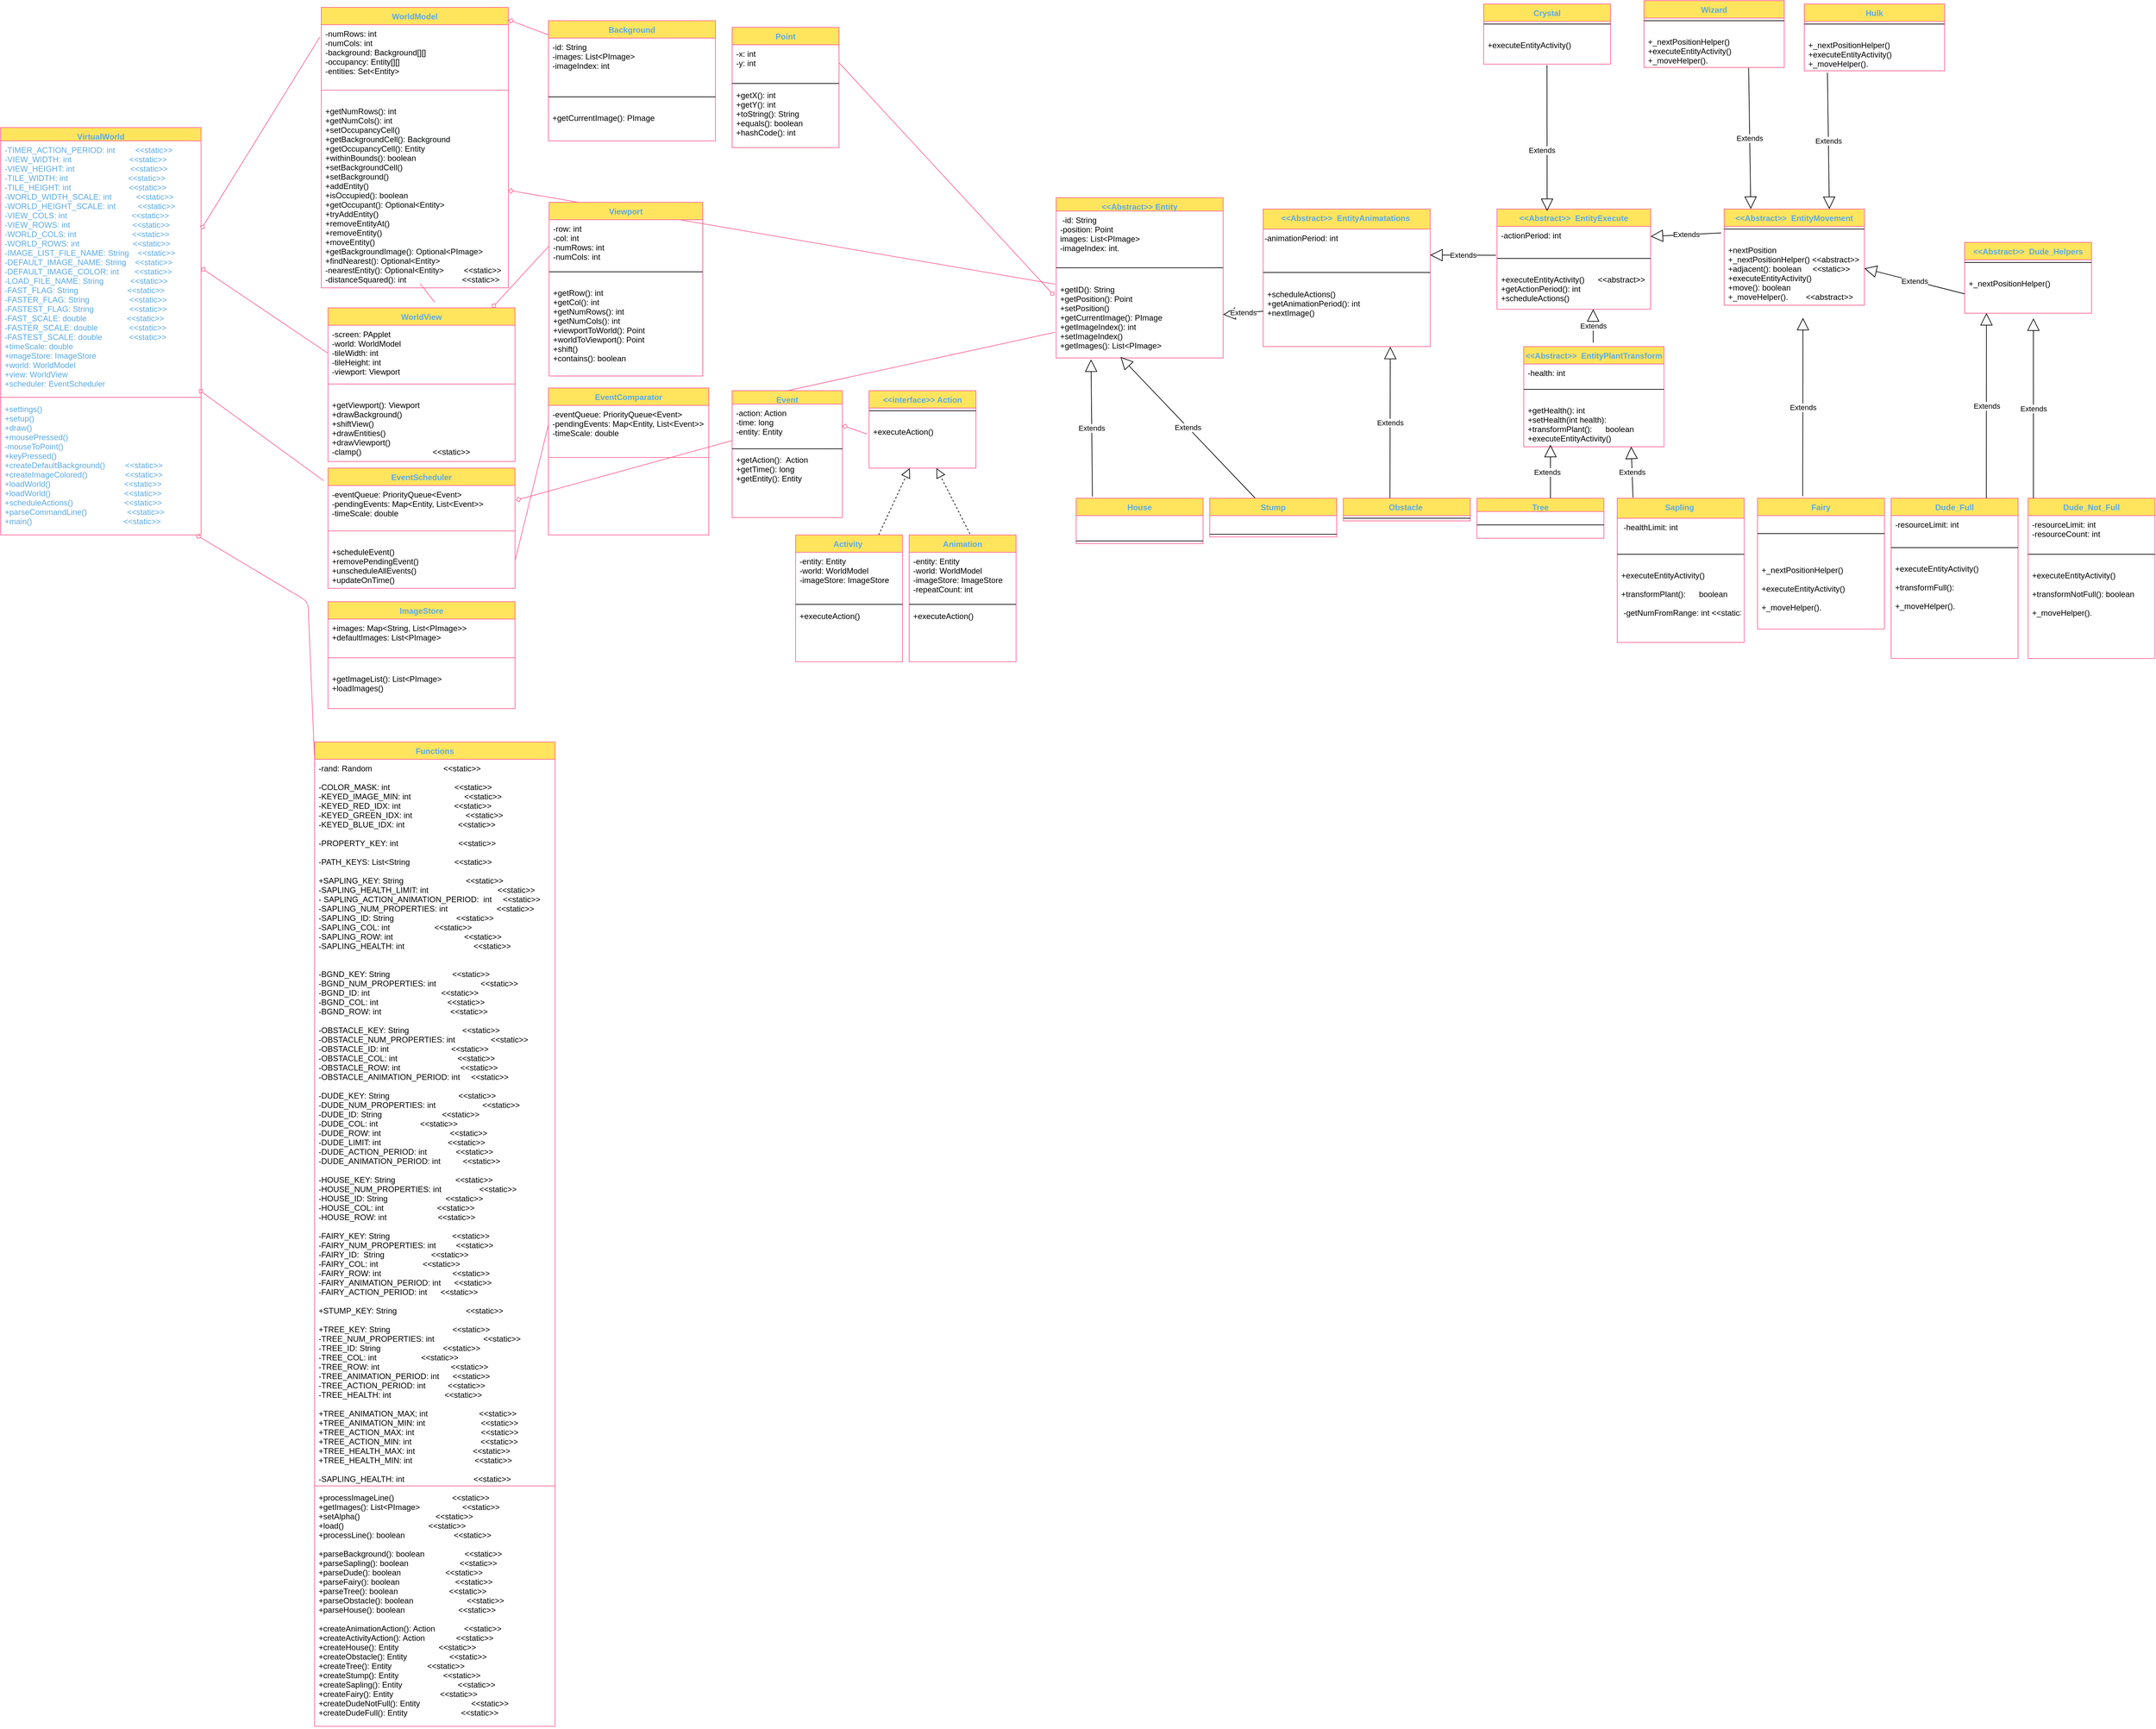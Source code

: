 <mxfile version="15.4.0" type="device"><diagram id="Yo6Zvny2ZRX3JAPKxXua" name="Page 2"><mxGraphModel dx="1923" dy="2374" grid="1" gridSize="10" guides="1" tooltips="1" connect="1" arrows="1" fold="1" page="1" pageScale="1" pageWidth="850" pageHeight="1100" math="0" shadow="0"><root><mxCell id="0"/><mxCell id="1" parent="0"/><mxCell id="8I9pphBKhg92I5GMk5e_-31" value="" style="graphMlID=e0;endArrow=none;strokeColor=#FF6392;strokeWidth=1.0;startArrow=diamond;startFill=0;endFill=1;exitX=1;exitY=0.25;exitDx=0;exitDy=0;fontColor=#5AA9E6;entryX=-0.008;entryY=-0.286;entryDx=0;entryDy=0;entryPerimeter=0;" parent="1" source="8I9pphBKhg92I5GMk5e_-50" target="8I9pphBKhg92I5GMk5e_-57" edge="1"><mxGeometry relative="1" as="geometry"/></mxCell><mxCell id="8I9pphBKhg92I5GMk5e_-32" value="" style="graphMlID=e1;endArrow=none;strokeColor=#FF6392;strokeWidth=1.0;startArrow=diamond;startFill=0;endFill=1;exitX=1;exitY=0.5;exitDx=0;exitDy=0;fontColor=#5AA9E6;entryX=0;entryY=0.5;entryDx=0;entryDy=0;" parent="1" source="8I9pphBKhg92I5GMk5e_-51" target="8I9pphBKhg92I5GMk5e_-61" edge="1"><mxGeometry relative="1" as="geometry"/></mxCell><mxCell id="8I9pphBKhg92I5GMk5e_-33" value="" style="graphMlID=e2;endArrow=none;strokeColor=#FF6392;strokeWidth=1.0;startArrow=diamond;startFill=0;endFill=1;fontColor=#5AA9E6;entryX=0;entryY=0.25;entryDx=0;entryDy=0;" parent="1" source="8I9pphBKhg92I5GMk5e_-60" target="8I9pphBKhg92I5GMk5e_-89" edge="1"><mxGeometry relative="1" as="geometry"><mxPoint x="638" y="200" as="sourcePoint"/></mxGeometry></mxCell><mxCell id="8I9pphBKhg92I5GMk5e_-34" value="" style="graphMlID=e3;endArrow=none;strokeColor=#FF6392;strokeWidth=1.0;startArrow=diamond;startFill=0;endFill=1;exitX=0.988;exitY=-0.077;exitDx=0;exitDy=0;exitPerimeter=0;fontColor=#5AA9E6;entryX=-0.023;entryY=0.105;entryDx=0;entryDy=0;entryPerimeter=0;" parent="1" source="8I9pphBKhg92I5GMk5e_-53" target="8I9pphBKhg92I5GMk5e_-64" edge="1"><mxGeometry relative="1" as="geometry"><mxPoint x="840" y="580" as="targetPoint"/></mxGeometry></mxCell><mxCell id="8I9pphBKhg92I5GMk5e_-35" value="" style="graphMlID=e4;endArrow=none;strokeColor=#FF6392;strokeWidth=1.0;startArrow=diamond;startFill=0;endFill=1;exitX=0.975;exitY=1;exitDx=0;exitDy=0;exitPerimeter=0;fontColor=#5AA9E6;entryX=0.001;entryY=0.01;entryDx=0;entryDy=0;entryPerimeter=0;" parent="1" source="8I9pphBKhg92I5GMk5e_-53" target="8I9pphBKhg92I5GMk5e_-78" edge="1"><mxGeometry relative="1" as="geometry"><Array as="points"><mxPoint x="480" y="860"/></Array></mxGeometry></mxCell><mxCell id="8I9pphBKhg92I5GMk5e_-36" value="" style="graphMlID=e5;endArrow=none;strokeColor=#FF6392;strokeWidth=1.0;startArrow=diamond;startFill=0;endFill=1;fontColor=#5AA9E6;exitX=1.001;exitY=-0.077;exitDx=0;exitDy=0;exitPerimeter=0;" parent="1" source="8I9pphBKhg92I5GMk5e_-55" target="8I9pphBKhg92I5GMk5e_-82" edge="1"><mxGeometry relative="1" as="geometry"/></mxCell><mxCell id="8I9pphBKhg92I5GMk5e_-37" value="" style="graphMlID=e6;endArrow=none;strokeColor=#FF6392;strokeWidth=1.0;startArrow=diamond;startFill=0;endFill=1;fontColor=#5AA9E6;exitX=1.004;exitY=0.344;exitDx=0;exitDy=0;exitPerimeter=0;" parent="1" source="8I9pphBKhg92I5GMk5e_-65" target="8I9pphBKhg92I5GMk5e_-97" edge="1"><mxGeometry relative="1" as="geometry"><mxPoint x="790" y="570" as="sourcePoint"/></mxGeometry></mxCell><mxCell id="8I9pphBKhg92I5GMk5e_-38" value="" style="graphMlID=e7;endArrow=none;strokeColor=#FF6392;strokeWidth=1.0;startArrow=none;startFill=1;endFill=1;fontColor=#5AA9E6;entryX=0;entryY=0.25;entryDx=0;entryDy=0;exitX=1;exitY=0.5;exitDx=0;exitDy=0;" parent="1" source="8I9pphBKhg92I5GMk5e_-67" target="8I9pphBKhg92I5GMk5e_-72" edge="1"><mxGeometry relative="1" as="geometry"/></mxCell><mxCell id="8I9pphBKhg92I5GMk5e_-39" value="" style="graphMlID=e8;endArrow=none;strokeColor=#FF6392;strokeWidth=1.0;startArrow=diamond;startFill=0;endFill=1;fontColor=#5AA9E6;exitX=1;exitY=0.5;exitDx=0;exitDy=0;entryX=-0.006;entryY=0.15;entryDx=0;entryDy=0;entryPerimeter=0;" parent="1" source="8I9pphBKhg92I5GMk5e_-57" target="8I9pphBKhg92I5GMk5e_-88" edge="1"><mxGeometry relative="1" as="geometry"><mxPoint x="710" y="80" as="sourcePoint"/></mxGeometry></mxCell><mxCell id="8I9pphBKhg92I5GMk5e_-40" value="" style="graphMlID=e9;endArrow=none;strokeColor=#FF6392;strokeWidth=1.0;startArrow=diamond;startFill=0;endFill=1;fontColor=#5AA9E6;exitX=-0.011;exitY=0.283;exitDx=0;exitDy=0;entryX=1;entryY=0.5;entryDx=0;entryDy=0;exitPerimeter=0;" parent="1" source="8I9pphBKhg92I5GMk5e_-88" target="8I9pphBKhg92I5GMk5e_-105" edge="1"><mxGeometry relative="1" as="geometry"><mxPoint x="1340" y="128" as="sourcePoint"/></mxGeometry></mxCell><mxCell id="8I9pphBKhg92I5GMk5e_-42" value="" style="graphMlID=e11;endArrow=none;strokeColor=#FF6392;strokeWidth=1.0;startArrow=diamond;startFill=0;endFill=1;fontColor=#5AA9E6;exitX=1;exitY=0.5;exitDx=0;exitDy=0;entryX=-0.019;entryY=0.378;entryDx=0;entryDy=0;entryPerimeter=0;" parent="1" source="8I9pphBKhg92I5GMk5e_-97" target="8I9pphBKhg92I5GMk5e_-111" edge="1"><mxGeometry relative="1" as="geometry"><mxPoint x="1330.96" y="448.072" as="targetPoint"/></mxGeometry></mxCell><mxCell id="8I9pphBKhg92I5GMk5e_-44" value="" style="graphMlID=e13;endArrow=none;strokeColor=#FF6392;strokeWidth=1.0;startArrow=none;startFill=1;endFill=1;fontColor=#5AA9E6;entryX=0.528;entryY=0.978;entryDx=0;entryDy=0;entryPerimeter=0;exitX=0.57;exitY=-0.037;exitDx=0;exitDy=0;exitPerimeter=0;" parent="1" source="8I9pphBKhg92I5GMk5e_-60" target="8I9pphBKhg92I5GMk5e_-57" edge="1"><mxGeometry relative="1" as="geometry"/></mxCell><mxCell id="8I9pphBKhg92I5GMk5e_-50" value="VirtualWorld" style="swimlane;fontStyle=1;align=center;verticalAlign=top;childLayout=stackLayout;horizontal=1;startSize=20;horizontalStack=0;resizeParent=1;resizeParentMax=0;resizeLast=0;collapsible=1;marginBottom=0;hachureGap=4;pointerEvents=0;fillColor=#FFE45E;strokeColor=#FF6392;fontColor=#5AA9E6;" parent="1" vertex="1"><mxGeometry x="20" y="150" width="300" height="610" as="geometry"/></mxCell><mxCell id="8I9pphBKhg92I5GMk5e_-51" value="-TIMER_ACTION_PERIOD: int         &lt;&lt;static&gt;&gt;&#10;-VIEW_WIDTH: int                          &lt;&lt;static&gt;&gt;&#10;-VIEW_HEIGHT: int                         &lt;&lt;static&gt;&gt;&#10;-TILE_WIDTH: int                           &lt;&lt;static&gt;&gt;&#10;-TILE_HEIGHT: int                          &lt;&lt;static&gt;&gt;&#10;-WORLD_WIDTH_SCALE: int           &lt;&lt;static&gt;&gt;&#10;-WORLD_HEIGHT_SCALE: int          &lt;&lt;static&gt;&gt;&#10;-VIEW_COLS: int                             &lt;&lt;static&gt;&gt;&#10;-VIEW_ROWS: int                            &lt;&lt;static&gt;&gt;&#10;-WORLD_COLS: int                         &lt;&lt;static&gt;&gt;&#10;-WORLD_ROWS: int                        &lt;&lt;static&gt;&gt;&#10;-IMAGE_LIST_FILE_NAME: String    &lt;&lt;static&gt;&gt;&#10;-DEFAULT_IMAGE_NAME: String    &lt;&lt;static&gt;&gt;&#10;-DEFAULT_IMAGE_COLOR: int       &lt;&lt;static&gt;&gt;&#10;-LOAD_FILE_NAME: String            &lt;&lt;static&gt;&gt;&#10;-FAST_FLAG: String                      &lt;&lt;static&gt;&gt;&#10;-FASTER_FLAG: String                  &lt;&lt;static&gt;&gt;&#10;-FASTEST_FLAG: String                &lt;&lt;static&gt;&gt;&#10;-FAST_SCALE: double                  &lt;&lt;static&gt;&gt;&#10;-FASTER_SCALE: double              &lt;&lt;static&gt;&gt;&#10;-FASTEST_SCALE: double            &lt;&lt;static&gt;&gt;&#10;+timeScale: double&#10;+imageStore: ImageStore&#10;+world: WorldModel&#10;+view: WorldView&#10;+scheduler: EventScheduler" style="text;strokeColor=none;fillColor=none;align=left;verticalAlign=top;spacingLeft=4;spacingRight=4;overflow=hidden;rotatable=0;points=[[0,0.5],[1,0.5]];portConstraint=eastwest;fontColor=#5AA9E6;" parent="8I9pphBKhg92I5GMk5e_-50" vertex="1"><mxGeometry y="20" width="300" height="380" as="geometry"/></mxCell><mxCell id="8I9pphBKhg92I5GMk5e_-52" value="" style="line;strokeWidth=1;fillColor=none;align=left;verticalAlign=middle;spacingTop=-1;spacingLeft=3;spacingRight=3;rotatable=0;labelPosition=right;points=[];portConstraint=eastwest;strokeColor=#FF6392;fontColor=#5AA9E6;" parent="8I9pphBKhg92I5GMk5e_-50" vertex="1"><mxGeometry y="400" width="300" height="8" as="geometry"/></mxCell><mxCell id="8I9pphBKhg92I5GMk5e_-53" value="+settings()&#10;+setup()&#10;+draw()&#10;+mousePressed()&#10;-mouseToPoint()&#10;+keyPressed()&#10;+createDefaultBackground()         &lt;&lt;static&gt;&gt;&#10;+createImageColored()                 &lt;&lt;static&gt;&gt;&#10;+loadWorld()                                 &lt;&lt;static&gt;&gt;&#10;+loadWorld()                                 &lt;&lt;static&gt;&gt;&#10;+scheduleActions()                       &lt;&lt;static&gt;&gt;&#10;+parseCommandLine()                  &lt;&lt;static&gt;&gt;&#10;+main()                                         &lt;&lt;static&gt;&gt;" style="text;strokeColor=none;fillColor=none;align=left;verticalAlign=top;spacingLeft=4;spacingRight=4;overflow=hidden;rotatable=0;points=[[0,0.5],[1,0.5]];portConstraint=eastwest;fontColor=#5AA9E6;" parent="8I9pphBKhg92I5GMk5e_-50" vertex="1"><mxGeometry y="408" width="300" height="202" as="geometry"/></mxCell><mxCell id="8I9pphBKhg92I5GMk5e_-54" value="WorldModel" style="swimlane;fontStyle=1;align=center;verticalAlign=top;childLayout=stackLayout;horizontal=1;startSize=26;horizontalStack=0;resizeParent=1;resizeParentMax=0;resizeLast=0;collapsible=1;marginBottom=0;hachureGap=4;pointerEvents=0;sketch=0;fontColor=#5AA9E6;strokeColor=#FF6392;fillColor=#FFE45E;" parent="1" vertex="1"><mxGeometry x="500" y="-30" width="280" height="420" as="geometry"/></mxCell><mxCell id="8I9pphBKhg92I5GMk5e_-55" value="-numRows: int&#10;-numCols: int&#10;-background: Background[][]&#10;-occupancy: Entity[][]&#10;-entities: Set&lt;Entity&gt;" style="text;strokeColor=none;fillColor=none;align=left;verticalAlign=top;spacingLeft=4;spacingRight=4;overflow=hidden;rotatable=0;points=[[0,0.5],[1,0.5]];portConstraint=eastwest;fontColor=#000000;" parent="8I9pphBKhg92I5GMk5e_-54" vertex="1"><mxGeometry y="26" width="280" height="94" as="geometry"/></mxCell><mxCell id="8I9pphBKhg92I5GMk5e_-56" value="" style="line;strokeWidth=1;fillColor=none;align=left;verticalAlign=middle;spacingTop=-1;spacingLeft=3;spacingRight=3;rotatable=0;labelPosition=right;points=[];portConstraint=eastwest;strokeColor=#FF6392;fontColor=#5AA9E6;" parent="8I9pphBKhg92I5GMk5e_-54" vertex="1"><mxGeometry y="120" width="280" height="8" as="geometry"/></mxCell><mxCell id="8I9pphBKhg92I5GMk5e_-57" value=" &#10;+getNumRows(): int&#10;+getNumCols(): int&#10;+setOccupancyCell()                          &#10;+getBackgroundCell(): Background             &#10;+getOccupancyCell(): Entity                  &#10;+withinBounds(): boolean &#10;+setBackgroundCell()                         &#10;+setBackground()                             &#10;+addEntity()&#10;+isOccupied(): boolean                      &#10;+getOccupant(): Optional&lt;Entity&gt;            &#10;+tryAddEntity()                              &#10;+removeEntityAt()   &#10;+removeEntity()                                                        &#10;+moveEntity()                                &#10;+getBackgroundImage(): Optional&lt;PImage&gt;      &#10;+findNearest(): Optional&lt;Entity&gt;             &#10;-nearestEntity(): Optional&lt;Entity&gt;         &lt;&lt;static&gt;&gt;&#10;-distanceSquared(): int                         &lt;&lt;static&gt;&gt;&#10; &#10;&#10;" style="text;strokeColor=none;fillColor=none;align=left;verticalAlign=top;spacingLeft=4;spacingRight=4;overflow=hidden;rotatable=0;points=[[0,0.5],[1,0.5]];portConstraint=eastwest;fontColor=#020405;" parent="8I9pphBKhg92I5GMk5e_-54" vertex="1"><mxGeometry y="128" width="280" height="292" as="geometry"/></mxCell><mxCell id="8I9pphBKhg92I5GMk5e_-60" value="WorldView" style="swimlane;fontStyle=1;align=center;verticalAlign=top;childLayout=stackLayout;horizontal=1;startSize=26;horizontalStack=0;resizeParent=1;resizeParentMax=0;resizeLast=0;collapsible=1;marginBottom=0;hachureGap=4;pointerEvents=0;sketch=0;fontColor=#5AA9E6;strokeColor=#FF6392;fillColor=#FFE45E;" parent="1" vertex="1"><mxGeometry x="510" y="420" width="280" height="230" as="geometry"/></mxCell><mxCell id="8I9pphBKhg92I5GMk5e_-61" value="-screen: PApplet&#10;-world: WorldModel&#10;-tileWidth: int&#10;-tileHeight: int&#10;-viewport: Viewport" style="text;strokeColor=none;fillColor=none;align=left;verticalAlign=top;spacingLeft=4;spacingRight=4;overflow=hidden;rotatable=0;points=[[0,0.5],[1,0.5]];portConstraint=eastwest;fontColor=#000000;" parent="8I9pphBKhg92I5GMk5e_-60" vertex="1"><mxGeometry y="26" width="280" height="84" as="geometry"/></mxCell><mxCell id="8I9pphBKhg92I5GMk5e_-62" value="" style="line;strokeWidth=1;fillColor=none;align=left;verticalAlign=middle;spacingTop=-1;spacingLeft=3;spacingRight=3;rotatable=0;labelPosition=right;points=[];portConstraint=eastwest;strokeColor=#FF6392;fontColor=#5AA9E6;" parent="8I9pphBKhg92I5GMk5e_-60" vertex="1"><mxGeometry y="110" width="280" height="8" as="geometry"/></mxCell><mxCell id="8I9pphBKhg92I5GMk5e_-63" value=" &#10;+getViewport(): Viewport &#10;+drawBackground()                            &#10;+shiftView()       &#10;+drawEntities()        &#10;+drawViewport()&#10;-clamp()                                &lt;&lt;static&gt;&gt;&#10;&#10;                                     &#10;                                                    &#10;                         " style="text;strokeColor=none;fillColor=none;align=left;verticalAlign=top;spacingLeft=4;spacingRight=4;overflow=hidden;rotatable=0;points=[[0,0.5],[1,0.5]];portConstraint=eastwest;fontColor=#000000;" parent="8I9pphBKhg92I5GMk5e_-60" vertex="1"><mxGeometry y="118" width="280" height="112" as="geometry"/></mxCell><mxCell id="8I9pphBKhg92I5GMk5e_-64" value="EventScheduler" style="swimlane;fontStyle=1;align=center;verticalAlign=top;childLayout=stackLayout;horizontal=1;startSize=26;horizontalStack=0;resizeParent=1;resizeParentMax=0;resizeLast=0;collapsible=1;marginBottom=0;hachureGap=4;pointerEvents=0;sketch=0;fontColor=#5AA9E6;strokeColor=#FF6392;fillColor=#FFE45E;" parent="1" vertex="1"><mxGeometry x="510" y="660" width="280" height="180" as="geometry"/></mxCell><mxCell id="8I9pphBKhg92I5GMk5e_-65" value="-eventQueue: PriorityQueue&lt;Event&gt;&#10;-pendingEvents: Map&lt;Entity, List&lt;Event&gt;&gt;&#10;-timeScale: double" style="text;strokeColor=none;fillColor=none;align=left;verticalAlign=top;spacingLeft=4;spacingRight=4;overflow=hidden;rotatable=0;points=[[0,0.5],[1,0.5]];portConstraint=eastwest;fontColor=#000000;" parent="8I9pphBKhg92I5GMk5e_-64" vertex="1"><mxGeometry y="26" width="280" height="64" as="geometry"/></mxCell><mxCell id="8I9pphBKhg92I5GMk5e_-66" value="" style="line;strokeWidth=1;fillColor=none;align=left;verticalAlign=middle;spacingTop=-1;spacingLeft=3;spacingRight=3;rotatable=0;labelPosition=right;points=[];portConstraint=eastwest;strokeColor=#FF6392;fontColor=#5AA9E6;" parent="8I9pphBKhg92I5GMk5e_-64" vertex="1"><mxGeometry y="90" width="280" height="8" as="geometry"/></mxCell><mxCell id="8I9pphBKhg92I5GMk5e_-67" value=" &#10;+scheduleEvent()                                  &#10;+removePendingEvent()                        &#10;+unscheduleAllEvents()                       &#10;+updateOnTime()                              " style="text;strokeColor=none;fillColor=none;align=left;verticalAlign=top;spacingLeft=4;spacingRight=4;overflow=hidden;rotatable=0;points=[[0,0.5],[1,0.5]];portConstraint=eastwest;fontColor=#000000;" parent="8I9pphBKhg92I5GMk5e_-64" vertex="1"><mxGeometry y="98" width="280" height="82" as="geometry"/></mxCell><mxCell id="8I9pphBKhg92I5GMk5e_-68" value="ImageStore" style="swimlane;fontStyle=1;align=center;verticalAlign=top;childLayout=stackLayout;horizontal=1;startSize=26;horizontalStack=0;resizeParent=1;resizeParentMax=0;resizeLast=0;collapsible=1;marginBottom=0;hachureGap=4;pointerEvents=0;sketch=0;fontColor=#5AA9E6;strokeColor=#FF6392;fillColor=#FFE45E;" parent="1" vertex="1"><mxGeometry x="510" y="860" width="280" height="160" as="geometry"/></mxCell><mxCell id="8I9pphBKhg92I5GMk5e_-69" value="+images: Map&lt;String, List&lt;PImage&gt;&gt;&#10;+defaultImages: List&lt;PImage&gt;" style="text;strokeColor=none;fillColor=none;align=left;verticalAlign=top;spacingLeft=4;spacingRight=4;overflow=hidden;rotatable=0;points=[[0,0.5],[1,0.5]];portConstraint=eastwest;fontColor=#000000;" parent="8I9pphBKhg92I5GMk5e_-68" vertex="1"><mxGeometry y="26" width="280" height="54" as="geometry"/></mxCell><mxCell id="8I9pphBKhg92I5GMk5e_-70" value="" style="line;strokeWidth=1;fillColor=none;align=left;verticalAlign=middle;spacingTop=-1;spacingLeft=3;spacingRight=3;rotatable=0;labelPosition=right;points=[];portConstraint=eastwest;strokeColor=#FF6392;fontColor=#5AA9E6;" parent="8I9pphBKhg92I5GMk5e_-68" vertex="1"><mxGeometry y="80" width="280" height="8" as="geometry"/></mxCell><mxCell id="8I9pphBKhg92I5GMk5e_-71" value=" &#10;+getImageList(): List&lt;PImage&gt;                &#10;+loadImages()                                " style="text;strokeColor=none;fillColor=none;align=left;verticalAlign=top;spacingLeft=4;spacingRight=4;overflow=hidden;rotatable=0;points=[[0,0.5],[1,0.5]];portConstraint=eastwest;fontColor=#000000;" parent="8I9pphBKhg92I5GMk5e_-68" vertex="1"><mxGeometry y="88" width="280" height="72" as="geometry"/></mxCell><mxCell id="8I9pphBKhg92I5GMk5e_-72" value="EventComparator" style="swimlane;fontStyle=1;align=center;verticalAlign=top;childLayout=stackLayout;horizontal=1;startSize=26;horizontalStack=0;resizeParent=1;resizeParentMax=0;resizeLast=0;collapsible=1;marginBottom=0;hachureGap=4;pointerEvents=0;sketch=0;fontColor=#5AA9E6;strokeColor=#FF6392;fillColor=#FFE45E;" parent="1" vertex="1"><mxGeometry x="840" y="540" width="240" height="220" as="geometry"/></mxCell><mxCell id="8I9pphBKhg92I5GMk5e_-73" value="-eventQueue: PriorityQueue&lt;Event&gt;&#10;-pendingEvents: Map&lt;Entity, List&lt;Event&gt;&gt;&#10;-timeScale: double" style="text;strokeColor=none;fillColor=none;align=left;verticalAlign=top;spacingLeft=4;spacingRight=4;overflow=hidden;rotatable=0;points=[[0,0.5],[1,0.5]];portConstraint=eastwest;fontColor=#000000;" parent="8I9pphBKhg92I5GMk5e_-72" vertex="1"><mxGeometry y="26" width="240" height="74" as="geometry"/></mxCell><mxCell id="8I9pphBKhg92I5GMk5e_-74" value="" style="line;strokeWidth=1;fillColor=none;align=left;verticalAlign=middle;spacingTop=-1;spacingLeft=3;spacingRight=3;rotatable=0;labelPosition=right;points=[];portConstraint=eastwest;strokeColor=#FF6392;fontColor=#5AA9E6;" parent="8I9pphBKhg92I5GMk5e_-72" vertex="1"><mxGeometry y="100" width="240" height="8" as="geometry"/></mxCell><mxCell id="8I9pphBKhg92I5GMk5e_-75" value=" " style="text;strokeColor=none;fillColor=none;align=left;verticalAlign=top;spacingLeft=4;spacingRight=4;overflow=hidden;rotatable=0;points=[[0,0.5],[1,0.5]];portConstraint=eastwest;fontColor=#000000;" parent="8I9pphBKhg92I5GMk5e_-72" vertex="1"><mxGeometry y="108" width="240" height="112" as="geometry"/></mxCell><mxCell id="8I9pphBKhg92I5GMk5e_-77" value="Functions" style="swimlane;fontStyle=1;align=center;verticalAlign=top;childLayout=stackLayout;horizontal=1;startSize=26;horizontalStack=0;resizeParent=1;resizeParentMax=0;resizeLast=0;collapsible=1;marginBottom=0;hachureGap=4;pointerEvents=0;sketch=0;fontColor=#5AA9E6;strokeColor=#FF6392;fillColor=#FFE45E;" parent="1" vertex="1"><mxGeometry x="490.0" y="1070" width="360" height="1474" as="geometry"/></mxCell><mxCell id="8I9pphBKhg92I5GMk5e_-78" value="-rand: Random                                &lt;&lt;static&gt;&gt;&#10;&#10;-COLOR_MASK: int                             &lt;&lt;static&gt;&gt;&#10;-KEYED_IMAGE_MIN: int                        &lt;&lt;static&gt;&gt;&#10;-KEYED_RED_IDX: int                        &lt;&lt;static&gt;&gt;&#10;-KEYED_GREEN_IDX: int                        &lt;&lt;static&gt;&gt;&#10;-KEYED_BLUE_IDX: int                        &lt;&lt;static&gt;&gt;&#10;&#10;-PROPERTY_KEY: int                           &lt;&lt;static&gt;&gt;&#10;&#10;-PATH_KEYS: List&lt;String                    &lt;&lt;static&gt;&gt;&#10;&#10;+SAPLING_KEY: String                            &lt;&lt;static&gt;&gt;&#10;-SAPLING_HEALTH_LIMIT: int                               &lt;&lt;static&gt;&gt;&#10;- SAPLING_ACTION_ANIMATION_PERIOD:  int     &lt;&lt;static&gt;&gt;&#10;-SAPLING_NUM_PROPERTIES: int                      &lt;&lt;static&gt;&gt;&#10;-SAPLING_ID: String                            &lt;&lt;static&gt;&gt;&#10;-SAPLING_COL: int                    &lt;&lt;static&gt;&gt;&#10;-SAPLING_ROW: int                                &lt;&lt;static&gt;&gt;&#10;-SAPLING_HEALTH: int                               &lt;&lt;static&gt;&gt;&#10;&#10;&#10;-BGND_KEY: String                            &lt;&lt;static&gt;&gt;&#10;-BGND_NUM_PROPERTIES: int                    &lt;&lt;static&gt;&gt;&#10;-BGND_ID: int                                &lt;&lt;static&gt;&gt;&#10;-BGND_COL: int                               &lt;&lt;static&gt;&gt;&#10;-BGND_ROW: int                               &lt;&lt;static&gt;&gt;&#10;&#10;-OBSTACLE_KEY: String                        &lt;&lt;static&gt;&gt;&#10;-OBSTACLE_NUM_PROPERTIES: int                &lt;&lt;static&gt;&gt;&#10;-OBSTACLE_ID: int                            &lt;&lt;static&gt;&gt;&#10;-OBSTACLE_COL: int                           &lt;&lt;static&gt;&gt;&#10;-OBSTACLE_ROW: int                           &lt;&lt;static&gt;&gt;&#10;-OBSTACLE_ANIMATION_PERIOD: int     &lt;&lt;static&gt;&gt;&#10;&#10;-DUDE_KEY: String                               &lt;&lt;static&gt;&gt;&#10;-DUDE_NUM_PROPERTIES: int                     &lt;&lt;static&gt;&gt;&#10;-DUDE_ID: String                           &lt;&lt;static&gt;&gt;&#10;-DUDE_COL: int                   &lt;&lt;static&gt;&gt;&#10;-DUDE_ROW: int                               &lt;&lt;static&gt;&gt;&#10;-DUDE_LIMIT: int                              &lt;&lt;static&gt;&gt;&#10;-DUDE_ACTION_PERIOD: int             &lt;&lt;static&gt;&gt;&#10;-DUDE_ANIMATION_PERIOD: int          &lt;&lt;static&gt;&gt;&#10;&#10;-HOUSE_KEY: String                           &lt;&lt;static&gt;&gt;&#10;-HOUSE_NUM_PROPERTIES: int                 &lt;&lt;static&gt;&gt;&#10;-HOUSE_ID: String                          &lt;&lt;static&gt;&gt;&#10;-HOUSE_COL: int                        &lt;&lt;static&gt;&gt;&#10;-HOUSE_ROW: int                       &lt;&lt;static&gt;&gt;&#10;&#10;-FAIRY_KEY: String                            &lt;&lt;static&gt;&gt;&#10;-FAIRY_NUM_PROPERTIES: int         &lt;&lt;static&gt;&gt;&#10;-FAIRY_ID:  String                     &lt;&lt;static&gt;&gt;&#10;-FAIRY_COL: int                    &lt;&lt;static&gt;&gt;&#10;-FAIRY_ROW: int                                &lt;&lt;static&gt;&gt;&#10;-FAIRY_ANIMATION_PERIOD: int      &lt;&lt;static&gt;&gt;&#10;-FAIRY_ACTION_PERIOD: int      &lt;&lt;static&gt;&gt;&#10;&#10;+STUMP_KEY: String                               &lt;&lt;static&gt;&gt;&#10;&#10;+TREE_KEY: String                            &lt;&lt;static&gt;&gt;&#10;-TREE_NUM_PROPERTIES: int                      &lt;&lt;static&gt;&gt;&#10;-TREE_ID: String                            &lt;&lt;static&gt;&gt;&#10;-TREE_COL: int                    &lt;&lt;static&gt;&gt;&#10;-TREE_ROW: int                                &lt;&lt;static&gt;&gt;&#10;-TREE_ANIMATION_PERIOD: int      &lt;&lt;static&gt;&gt;&#10;-TREE_ACTION_PERIOD: int          &lt;&lt;static&gt;&gt;&#10;-TREE_HEALTH: int                        &lt;&lt;static&gt;&gt;&#10;&#10;+TREE_ANIMATION_MAX; int                       &lt;&lt;static&gt;&gt;&#10;+TREE_ANIMATION_MIN: int                         &lt;&lt;static&gt;&gt;&#10;+TREE_ACTION_MAX: int                              &lt;&lt;static&gt;&gt;&#10;+TREE_ACTION_MIN: int                               &lt;&lt;static&gt;&gt;&#10;+TREE_HEALTH_MAX: int                          &lt;&lt;static&gt;&gt;&#10;+TREE_HEALTH_MIN: int                            &lt;&lt;static&gt;&gt;&#10;                &#10;-SAPLING_HEALTH: int                               &lt;&lt;static&gt;&gt;&#10;" style="text;strokeColor=none;fillColor=none;align=left;verticalAlign=top;spacingLeft=4;spacingRight=4;overflow=hidden;rotatable=0;points=[[0,0.5],[1,0.5]];portConstraint=eastwest;fontColor=#000000;" parent="8I9pphBKhg92I5GMk5e_-77" vertex="1"><mxGeometry y="26" width="360" height="1084" as="geometry"/></mxCell><mxCell id="8I9pphBKhg92I5GMk5e_-79" value="" style="line;strokeWidth=1;fillColor=none;align=left;verticalAlign=middle;spacingTop=-1;spacingLeft=3;spacingRight=3;rotatable=0;labelPosition=right;points=[];portConstraint=eastwest;strokeColor=#FF6392;fontColor=#5AA9E6;" parent="8I9pphBKhg92I5GMk5e_-77" vertex="1"><mxGeometry y="1110" width="360" height="8" as="geometry"/></mxCell><mxCell id="8I9pphBKhg92I5GMk5e_-80" value="+processImageLine()                          &lt;&lt;static&gt;&gt;&#10;+getImages(): List&lt;PImage&gt;                   &lt;&lt;static&gt;&gt;&#10;+setAlpha()                                  &lt;&lt;static&gt;&gt;&#10;+load()                                      &lt;&lt;static&gt;&gt;&#10;+processLine(): boolean                      &lt;&lt;static&gt;&gt;&#10;&#10;+parseBackground(): boolean                  &lt;&lt;static&gt;&gt;&#10;+parseSapling(): boolean                       &lt;&lt;static&gt;&gt;&#10;+parseDude(): boolean                    &lt;&lt;static&gt;&gt;&#10;+parseFairy(): boolean                         &lt;&lt;static&gt;&gt;&#10;+parseTree(): boolean                       &lt;&lt;static&gt;&gt;&#10;+parseObstacle(): boolean                        &lt;&lt;static&gt;&gt;&#10;+parseHouse(): boolean                        &lt;&lt;static&gt;&gt;&#10;&#10;+createAnimationAction(): Action             &lt;&lt;static&gt;&gt;&#10;+createActivityAction(): Action              &lt;&lt;static&gt;&gt;&#10;+createHouse(): Entity                  &lt;&lt;static&gt;&gt;&#10;+createObstacle(): Entity                   &lt;&lt;static&gt;&gt;&#10;+createTree(): Entity                &lt;&lt;static&gt;&gt;&#10;+createStump(): Entity                    &lt;&lt;static&gt;&gt;&#10;+createSapling(): Entity                         &lt;&lt;static&gt;&gt;&#10;+createFairy(): Entity                     &lt;&lt;static&gt;&gt;&#10;+createDudeNotFull(): Entity                       &lt;&lt;static&gt;&gt;&#10;+createDudeFull(): Entity                        &lt;&lt;static&gt;&gt;" style="text;strokeColor=none;fillColor=none;align=left;verticalAlign=top;spacingLeft=4;spacingRight=4;overflow=hidden;rotatable=0;points=[[0,0.5],[1,0.5]];portConstraint=eastwest;fontColor=#000000;" parent="8I9pphBKhg92I5GMk5e_-77" vertex="1"><mxGeometry y="1118" width="360" height="356" as="geometry"/></mxCell><mxCell id="8I9pphBKhg92I5GMk5e_-81" value="Background" style="swimlane;fontStyle=1;align=center;verticalAlign=top;childLayout=stackLayout;horizontal=1;startSize=26;horizontalStack=0;resizeParent=1;resizeParentMax=0;resizeLast=0;collapsible=1;marginBottom=0;hachureGap=4;pointerEvents=0;sketch=0;fontColor=#5AA9E6;strokeColor=#FF6392;fillColor=#FFE45E;" parent="1" vertex="1"><mxGeometry x="840" y="-10" width="250" height="180" as="geometry"/></mxCell><mxCell id="8I9pphBKhg92I5GMk5e_-82" value="-id: String&#10;-images: List&lt;PImage&gt;&#10;-imageIndex: int" style="text;strokeColor=none;fillColor=none;align=left;verticalAlign=top;spacingLeft=4;spacingRight=4;overflow=hidden;rotatable=0;points=[[0,0.5],[1,0.5]];portConstraint=eastwest;" parent="8I9pphBKhg92I5GMk5e_-81" vertex="1"><mxGeometry y="26" width="250" height="84" as="geometry"/></mxCell><mxCell id="8I9pphBKhg92I5GMk5e_-83" value="" style="line;strokeWidth=1;fillColor=none;align=left;verticalAlign=middle;spacingTop=-1;spacingLeft=3;spacingRight=3;rotatable=0;labelPosition=right;points=[];portConstraint=eastwest;" parent="8I9pphBKhg92I5GMk5e_-81" vertex="1"><mxGeometry y="110" width="250" height="8" as="geometry"/></mxCell><mxCell id="8I9pphBKhg92I5GMk5e_-84" value=" &#10;+getCurrentImage(): PImage            " style="text;strokeColor=none;fillColor=none;align=left;verticalAlign=top;spacingLeft=4;spacingRight=4;overflow=hidden;rotatable=0;points=[[0,0.5],[1,0.5]];portConstraint=eastwest;" parent="8I9pphBKhg92I5GMk5e_-81" vertex="1"><mxGeometry y="118" width="250" height="62" as="geometry"/></mxCell><mxCell id="8I9pphBKhg92I5GMk5e_-85" value="&lt;&lt;Abstract&gt;&gt; Entity" style="swimlane;fontStyle=1;align=center;verticalAlign=top;childLayout=stackLayout;horizontal=1;startSize=20;horizontalStack=0;resizeParent=1;resizeParentMax=0;resizeLast=0;collapsible=1;marginBottom=0;hachureGap=4;pointerEvents=0;sketch=0;fontColor=#5AA9E6;strokeColor=#FF6392;fillColor=#FFE45E;" parent="1" vertex="1"><mxGeometry x="1600" y="255" width="250" height="240" as="geometry"/></mxCell><mxCell id="5KvQi3uQvnX4fXIl1DH2-4" value=" -id: String&#10;-position: Point          &#10;images: List&lt;PImage&gt;&#10;-imageIndex: int.          &#10;        &#10;         &#10;&#10;" style="text;strokeColor=none;fillColor=none;align=left;verticalAlign=top;spacingLeft=4;spacingRight=4;overflow=hidden;rotatable=0;points=[[0,0.5],[1,0.5]];portConstraint=eastwest;" parent="8I9pphBKhg92I5GMk5e_-85" vertex="1"><mxGeometry y="20" width="250" height="80" as="geometry"/></mxCell><mxCell id="tm-ioHZoxNNVUuQA9KyY-1" value="" style="line;strokeWidth=1;fillColor=none;align=left;verticalAlign=middle;spacingTop=-1;spacingLeft=3;spacingRight=3;rotatable=0;labelPosition=right;points=[];portConstraint=eastwest;" parent="8I9pphBKhg92I5GMk5e_-85" vertex="1"><mxGeometry y="100" width="250" height="10" as="geometry"/></mxCell><mxCell id="8I9pphBKhg92I5GMk5e_-87" value="" style="line;strokeWidth=1;fillColor=none;align=left;verticalAlign=middle;spacingTop=-1;spacingLeft=3;spacingRight=3;rotatable=0;labelPosition=right;points=[];portConstraint=eastwest;" parent="8I9pphBKhg92I5GMk5e_-85" vertex="1"><mxGeometry y="110" width="250" as="geometry"/></mxCell><mxCell id="8I9pphBKhg92I5GMk5e_-88" value="&#10;+getID(): String                 &#10;+getPosition(): Point &#10;+setPosition()                                      &#10;+getCurrentImage(): PImage     &#10;+getImageIndex(): int  &#10;+setImageIndex()       &#10;+getImages(): List&lt;PImage&gt; &#10;         &#10;&#10;" style="text;strokeColor=none;fillColor=none;align=left;verticalAlign=top;spacingLeft=4;spacingRight=4;overflow=hidden;rotatable=0;points=[[0,0.5],[1,0.5]];portConstraint=eastwest;" parent="8I9pphBKhg92I5GMk5e_-85" vertex="1"><mxGeometry y="110" width="250" height="130" as="geometry"/></mxCell><mxCell id="8I9pphBKhg92I5GMk5e_-89" value="Viewport" style="swimlane;fontStyle=1;align=center;verticalAlign=top;childLayout=stackLayout;horizontal=1;startSize=26;horizontalStack=0;resizeParent=1;resizeParentMax=0;resizeLast=0;collapsible=1;marginBottom=0;hachureGap=4;pointerEvents=0;sketch=0;fontColor=#5AA9E6;strokeColor=#FF6392;fillColor=#FFE45E;" parent="1" vertex="1"><mxGeometry x="841" y="262.04" width="230" height="260" as="geometry"/></mxCell><mxCell id="8I9pphBKhg92I5GMk5e_-90" value="-row: int&#10;-col: int&#10;-numRows: int&#10;-numCols: int" style="text;strokeColor=none;fillColor=none;align=left;verticalAlign=top;spacingLeft=4;spacingRight=4;overflow=hidden;rotatable=0;points=[[0,0.5],[1,0.5]];portConstraint=eastwest;" parent="8I9pphBKhg92I5GMk5e_-89" vertex="1"><mxGeometry y="26" width="230" height="74" as="geometry"/></mxCell><mxCell id="8I9pphBKhg92I5GMk5e_-91" value="" style="line;strokeWidth=1;fillColor=none;align=left;verticalAlign=middle;spacingTop=-1;spacingLeft=3;spacingRight=3;rotatable=0;labelPosition=right;points=[];portConstraint=eastwest;" parent="8I9pphBKhg92I5GMk5e_-89" vertex="1"><mxGeometry y="100" width="230" height="8" as="geometry"/></mxCell><mxCell id="8I9pphBKhg92I5GMk5e_-92" value=" &#10;+getRow(): int&#10;+getCol(): int&#10;+getNumRows(): int&#10;+getNumCols(): int&#10;+viewportToWorld(): Point      &#10;+worldToViewport(): Point                                 &#10;+shift()        &#10;+contains(): boolean                                                     " style="text;strokeColor=none;fillColor=none;align=left;verticalAlign=top;spacingLeft=4;spacingRight=4;overflow=hidden;rotatable=0;points=[[0,0.5],[1,0.5]];portConstraint=eastwest;" parent="8I9pphBKhg92I5GMk5e_-89" vertex="1"><mxGeometry y="108" width="230" height="152" as="geometry"/></mxCell><mxCell id="8I9pphBKhg92I5GMk5e_-96" value="Event" style="swimlane;fontStyle=1;align=center;verticalAlign=top;childLayout=stackLayout;horizontal=1;startSize=20;horizontalStack=0;resizeParent=1;resizeParentMax=0;resizeLast=0;collapsible=1;marginBottom=0;hachureGap=4;pointerEvents=0;sketch=0;fontColor=#5AA9E6;strokeColor=#FF6392;fillColor=#FFE45E;" parent="1" vertex="1"><mxGeometry x="1115" y="544" width="165" height="190" as="geometry"/></mxCell><mxCell id="8I9pphBKhg92I5GMk5e_-97" value="-action: Action&#10;-time: long&#10;-entity: Entity" style="text;strokeColor=none;fillColor=none;align=left;verticalAlign=top;spacingLeft=4;spacingRight=4;overflow=hidden;rotatable=0;points=[[0,0.5],[1,0.5]];portConstraint=eastwest;" parent="8I9pphBKhg92I5GMk5e_-96" vertex="1"><mxGeometry y="20" width="165" height="64" as="geometry"/></mxCell><mxCell id="8I9pphBKhg92I5GMk5e_-98" value="" style="line;strokeWidth=1;fillColor=none;align=left;verticalAlign=middle;spacingTop=-1;spacingLeft=3;spacingRight=3;rotatable=0;labelPosition=right;points=[];portConstraint=eastwest;" parent="8I9pphBKhg92I5GMk5e_-96" vertex="1"><mxGeometry y="84" width="165" height="6" as="geometry"/></mxCell><mxCell id="8I9pphBKhg92I5GMk5e_-99" value="+getAction():  Action &#10;+getTime(): long &#10;+getEntity(): Entity &#10;" style="text;strokeColor=none;fillColor=none;align=left;verticalAlign=top;spacingLeft=4;spacingRight=4;overflow=hidden;rotatable=0;points=[[0,0.5],[1,0.5]];portConstraint=eastwest;" parent="8I9pphBKhg92I5GMk5e_-96" vertex="1"><mxGeometry y="90" width="165" height="100" as="geometry"/></mxCell><mxCell id="8I9pphBKhg92I5GMk5e_-104" value="Point" style="swimlane;fontStyle=1;align=center;verticalAlign=top;childLayout=stackLayout;horizontal=1;startSize=26;horizontalStack=0;resizeParent=1;resizeParentMax=0;resizeLast=0;collapsible=1;marginBottom=0;hachureGap=4;pointerEvents=0;sketch=0;fontColor=#5AA9E6;strokeColor=#FF6392;fillColor=#FFE45E;" parent="1" vertex="1"><mxGeometry x="1115" width="160" height="180" as="geometry"/></mxCell><mxCell id="8I9pphBKhg92I5GMk5e_-105" value="-x: int&#10;-y: int" style="text;strokeColor=none;fillColor=none;align=left;verticalAlign=top;spacingLeft=4;spacingRight=4;overflow=hidden;rotatable=0;points=[[0,0.5],[1,0.5]];portConstraint=eastwest;" parent="8I9pphBKhg92I5GMk5e_-104" vertex="1"><mxGeometry y="26" width="160" height="54" as="geometry"/></mxCell><mxCell id="8I9pphBKhg92I5GMk5e_-106" value="" style="line;strokeWidth=1;fillColor=none;align=left;verticalAlign=middle;spacingTop=-1;spacingLeft=3;spacingRight=3;rotatable=0;labelPosition=right;points=[];portConstraint=eastwest;" parent="8I9pphBKhg92I5GMk5e_-104" vertex="1"><mxGeometry y="80" width="160" height="8" as="geometry"/></mxCell><mxCell id="8I9pphBKhg92I5GMk5e_-107" value="+getX(): int&#10;+getY(): int&#10;+toString(): String&#10;+equals(): boolean&#10;+hashCode(): int" style="text;strokeColor=none;fillColor=none;align=left;verticalAlign=top;spacingLeft=4;spacingRight=4;overflow=hidden;rotatable=0;points=[[0,0.5],[1,0.5]];portConstraint=eastwest;" parent="8I9pphBKhg92I5GMk5e_-104" vertex="1"><mxGeometry y="88" width="160" height="92" as="geometry"/></mxCell><mxCell id="8I9pphBKhg92I5GMk5e_-108" value="&lt;&lt;interface&gt;&gt; Action" style="swimlane;fontStyle=1;align=center;verticalAlign=top;childLayout=stackLayout;horizontal=1;startSize=26;horizontalStack=0;resizeParent=1;resizeParentMax=0;resizeLast=0;collapsible=1;marginBottom=0;hachureGap=4;pointerEvents=0;sketch=0;fontColor=#5AA9E6;strokeColor=#FF6392;fillColor=#FFE45E;" parent="1" vertex="1"><mxGeometry x="1320" y="544" width="160" height="116" as="geometry"/></mxCell><mxCell id="8I9pphBKhg92I5GMk5e_-110" value="" style="line;strokeWidth=1;fillColor=none;align=left;verticalAlign=middle;spacingTop=-1;spacingLeft=3;spacingRight=3;rotatable=0;labelPosition=right;points=[];portConstraint=eastwest;" parent="8I9pphBKhg92I5GMk5e_-108" vertex="1"><mxGeometry y="26" width="160" height="8" as="geometry"/></mxCell><mxCell id="8I9pphBKhg92I5GMk5e_-111" value="&#10;+executeAction()                             " style="text;strokeColor=none;fillColor=none;align=left;verticalAlign=top;spacingLeft=4;spacingRight=4;overflow=hidden;rotatable=0;points=[[0,0.5],[1,0.5]];portConstraint=eastwest;" parent="8I9pphBKhg92I5GMk5e_-108" vertex="1"><mxGeometry y="34" width="160" height="82" as="geometry"/></mxCell><mxCell id="NrmuyVjKhC899DGLmLS3-1" value="&lt;meta http-equiv=&quot;Content-Type&quot; content=&quot;text/html;charset=UTF-8&quot;&gt;&lt;br class=&quot;Apple-interchange-newline&quot;&gt;" style="text;whiteSpace=wrap;html=1;fontSize=18;fontFamily=Architects Daughter;" parent="1" vertex="1"><mxGeometry x="590" y="1900" width="30" height="40" as="geometry"/></mxCell><mxCell id="8I9pphBKhg92I5GMk5e_-45" value="" style="graphMlID=e14;endArrow=none;strokeColor=#FF6392;strokeWidth=1.0;startArrow=none;startFill=1;endFill=1;fontColor=#5AA9E6;exitX=0.5;exitY=0;exitDx=0;exitDy=0;entryX=-0.007;entryY=0.704;entryDx=0;entryDy=0;entryPerimeter=0;" parent="1" source="8I9pphBKhg92I5GMk5e_-96" target="8I9pphBKhg92I5GMk5e_-88" edge="1"><mxGeometry relative="1" as="geometry"><mxPoint x="1180.199" y="386.121" as="targetPoint"/><Array as="points"/></mxGeometry></mxCell><mxCell id="1oUAZYIheoYaCEpuSDgy-12" value="" style="endArrow=block;dashed=1;endFill=0;endSize=12;html=1;rounded=0;" parent="1" source="sMRlV1vi5It729TKF5KV-1" target="8I9pphBKhg92I5GMk5e_-111" edge="1"><mxGeometry width="160" relative="1" as="geometry"><mxPoint x="1360" y="745.012" as="sourcePoint"/><mxPoint x="1379" y="650" as="targetPoint"/></mxGeometry></mxCell><mxCell id="1oUAZYIheoYaCEpuSDgy-13" value="" style="endArrow=block;dashed=1;endFill=0;endSize=12;html=1;rounded=0;exitX=0.569;exitY=-0.008;exitDx=0;exitDy=0;exitPerimeter=0;" parent="1" source="sMRlV1vi5It729TKF5KV-5" target="8I9pphBKhg92I5GMk5e_-111" edge="1"><mxGeometry width="160" relative="1" as="geometry"><mxPoint x="1596" y="754" as="sourcePoint"/><mxPoint x="1450" y="650" as="targetPoint"/></mxGeometry></mxCell><mxCell id="sMRlV1vi5It729TKF5KV-1" value="Activity " style="swimlane;fontStyle=1;align=center;verticalAlign=top;childLayout=stackLayout;horizontal=1;startSize=26;horizontalStack=0;resizeParent=1;resizeParentMax=0;resizeLast=0;collapsible=1;marginBottom=0;hachureGap=4;pointerEvents=0;sketch=0;fontColor=#5AA9E6;strokeColor=#FF6392;fillColor=#FFE45E;" parent="1" vertex="1"><mxGeometry x="1210" y="760" width="160" height="190" as="geometry"/></mxCell><mxCell id="sMRlV1vi5It729TKF5KV-2" value="-entity: Entity&#10;-world: WorldModel&#10;-imageStore: ImageStore" style="text;strokeColor=none;fillColor=none;align=left;verticalAlign=top;spacingLeft=4;spacingRight=4;overflow=hidden;rotatable=0;points=[[0,0.5],[1,0.5]];portConstraint=eastwest;" parent="sMRlV1vi5It729TKF5KV-1" vertex="1"><mxGeometry y="26" width="160" height="74" as="geometry"/></mxCell><mxCell id="sMRlV1vi5It729TKF5KV-3" value="" style="line;strokeWidth=1;fillColor=none;align=left;verticalAlign=middle;spacingTop=-1;spacingLeft=3;spacingRight=3;rotatable=0;labelPosition=right;points=[];portConstraint=eastwest;" parent="sMRlV1vi5It729TKF5KV-1" vertex="1"><mxGeometry y="100" width="160" height="8" as="geometry"/></mxCell><mxCell id="sMRlV1vi5It729TKF5KV-4" value="+executeAction()                             " style="text;strokeColor=none;fillColor=none;align=left;verticalAlign=top;spacingLeft=4;spacingRight=4;overflow=hidden;rotatable=0;points=[[0,0.5],[1,0.5]];portConstraint=eastwest;" parent="sMRlV1vi5It729TKF5KV-1" vertex="1"><mxGeometry y="108" width="160" height="82" as="geometry"/></mxCell><mxCell id="sMRlV1vi5It729TKF5KV-5" value="Animation" style="swimlane;fontStyle=1;align=center;verticalAlign=top;childLayout=stackLayout;horizontal=1;startSize=26;horizontalStack=0;resizeParent=1;resizeParentMax=0;resizeLast=0;collapsible=1;marginBottom=0;hachureGap=4;pointerEvents=0;sketch=0;fontColor=#5AA9E6;strokeColor=#FF6392;fillColor=#FFE45E;" parent="1" vertex="1"><mxGeometry x="1380" y="760" width="160" height="190" as="geometry"/></mxCell><mxCell id="sMRlV1vi5It729TKF5KV-6" value="-entity: Entity&#10;-world: WorldModel&#10;-imageStore: ImageStore&#10;-repeatCount: int" style="text;strokeColor=none;fillColor=none;align=left;verticalAlign=top;spacingLeft=4;spacingRight=4;overflow=hidden;rotatable=0;points=[[0,0.5],[1,0.5]];portConstraint=eastwest;" parent="sMRlV1vi5It729TKF5KV-5" vertex="1"><mxGeometry y="26" width="160" height="74" as="geometry"/></mxCell><mxCell id="sMRlV1vi5It729TKF5KV-7" value="" style="line;strokeWidth=1;fillColor=none;align=left;verticalAlign=middle;spacingTop=-1;spacingLeft=3;spacingRight=3;rotatable=0;labelPosition=right;points=[];portConstraint=eastwest;" parent="sMRlV1vi5It729TKF5KV-5" vertex="1"><mxGeometry y="100" width="160" height="8" as="geometry"/></mxCell><mxCell id="sMRlV1vi5It729TKF5KV-8" value="+executeAction()                             " style="text;strokeColor=none;fillColor=none;align=left;verticalAlign=top;spacingLeft=4;spacingRight=4;overflow=hidden;rotatable=0;points=[[0,0.5],[1,0.5]];portConstraint=eastwest;" parent="sMRlV1vi5It729TKF5KV-5" vertex="1"><mxGeometry y="108" width="160" height="82" as="geometry"/></mxCell><mxCell id="sMRlV1vi5It729TKF5KV-16" value="Stump&#10;" style="swimlane;fontStyle=1;align=center;verticalAlign=top;childLayout=stackLayout;horizontal=1;startSize=26;horizontalStack=0;resizeParent=1;resizeParentMax=0;resizeLast=0;collapsible=1;marginBottom=0;hachureGap=4;pointerEvents=0;sketch=0;fontColor=#5AA9E6;strokeColor=#FF6392;fillColor=#FFE45E;" parent="1" vertex="1"><mxGeometry x="1830" y="705" width="190" height="58" as="geometry"/></mxCell><mxCell id="sMRlV1vi5It729TKF5KV-17" value="&#10;" style="text;strokeColor=none;fillColor=none;align=left;verticalAlign=top;spacingLeft=4;spacingRight=4;overflow=hidden;rotatable=0;points=[[0,0.5],[1,0.5]];portConstraint=eastwest;" parent="sMRlV1vi5It729TKF5KV-16" vertex="1"><mxGeometry y="26" width="190" height="24" as="geometry"/></mxCell><mxCell id="sMRlV1vi5It729TKF5KV-18" value="" style="line;strokeWidth=1;fillColor=none;align=left;verticalAlign=middle;spacingTop=-1;spacingLeft=3;spacingRight=3;rotatable=0;labelPosition=right;points=[];portConstraint=eastwest;" parent="sMRlV1vi5It729TKF5KV-16" vertex="1"><mxGeometry y="50" width="190" height="8" as="geometry"/></mxCell><mxCell id="sMRlV1vi5It729TKF5KV-19" value="" style="line;strokeWidth=1;fillColor=none;align=left;verticalAlign=middle;spacingTop=-1;spacingLeft=3;spacingRight=3;rotatable=0;labelPosition=right;points=[];portConstraint=eastwest;" parent="sMRlV1vi5It729TKF5KV-16" vertex="1"><mxGeometry y="58" width="190" as="geometry"/></mxCell><mxCell id="sMRlV1vi5It729TKF5KV-21" value="Sapling " style="swimlane;fontStyle=1;align=center;verticalAlign=top;childLayout=stackLayout;horizontal=1;startSize=30;horizontalStack=0;resizeParent=1;resizeParentMax=0;resizeLast=0;collapsible=1;marginBottom=0;hachureGap=4;pointerEvents=0;sketch=0;fontColor=#5AA9E6;strokeColor=#FF6392;fillColor=#FFE45E;" parent="1" vertex="1"><mxGeometry x="2440" y="705" width="190" height="216" as="geometry"/></mxCell><mxCell id="sMRlV1vi5It729TKF5KV-22" value=" -healthLimit: int             &#10;" style="text;strokeColor=none;fillColor=none;align=left;verticalAlign=top;spacingLeft=4;spacingRight=4;overflow=hidden;rotatable=0;points=[[0,0.5],[1,0.5]];portConstraint=eastwest;" parent="sMRlV1vi5It729TKF5KV-21" vertex="1"><mxGeometry y="30" width="190" height="50" as="geometry"/></mxCell><mxCell id="sMRlV1vi5It729TKF5KV-23" value="" style="line;strokeWidth=1;fillColor=none;align=left;verticalAlign=middle;spacingTop=-1;spacingLeft=3;spacingRight=3;rotatable=0;labelPosition=right;points=[];portConstraint=eastwest;" parent="sMRlV1vi5It729TKF5KV-21" vertex="1"><mxGeometry y="80" width="190" height="8" as="geometry"/></mxCell><mxCell id="sMRlV1vi5It729TKF5KV-24" value="" style="line;strokeWidth=1;fillColor=none;align=left;verticalAlign=middle;spacingTop=-1;spacingLeft=3;spacingRight=3;rotatable=0;labelPosition=right;points=[];portConstraint=eastwest;" parent="sMRlV1vi5It729TKF5KV-21" vertex="1"><mxGeometry y="88" width="190" as="geometry"/></mxCell><mxCell id="sMRlV1vi5It729TKF5KV-25" value=" &#10;+executeEntityActivity() &#10;&#10;+transformPlant():      boolean      &#10;                   &#10; -getNumFromRange: int &lt;&lt;static&gt;&gt;  " style="text;strokeColor=none;fillColor=none;align=left;verticalAlign=top;spacingLeft=4;spacingRight=4;overflow=hidden;rotatable=0;points=[[0,0.5],[1,0.5]];portConstraint=eastwest;" parent="sMRlV1vi5It729TKF5KV-21" vertex="1"><mxGeometry y="88" width="190" height="128" as="geometry"/></mxCell><mxCell id="sMRlV1vi5It729TKF5KV-26" value="Tree" style="swimlane;fontStyle=1;align=center;verticalAlign=top;childLayout=stackLayout;horizontal=1;startSize=20;horizontalStack=0;resizeParent=1;resizeParentMax=0;resizeLast=0;collapsible=1;marginBottom=0;hachureGap=4;pointerEvents=0;sketch=0;fontColor=#5AA9E6;strokeColor=#FF6392;fillColor=#FFE45E;" parent="1" vertex="1"><mxGeometry x="2230" y="705" width="190" height="60" as="geometry"/></mxCell><mxCell id="sMRlV1vi5It729TKF5KV-28" value="" style="line;strokeWidth=1;fillColor=none;align=left;verticalAlign=middle;spacingTop=-1;spacingLeft=3;spacingRight=3;rotatable=0;labelPosition=right;points=[];portConstraint=eastwest;" parent="sMRlV1vi5It729TKF5KV-26" vertex="1"><mxGeometry y="20" width="190" height="40" as="geometry"/></mxCell><mxCell id="sMRlV1vi5It729TKF5KV-29" value="" style="line;strokeWidth=1;fillColor=none;align=left;verticalAlign=middle;spacingTop=-1;spacingLeft=3;spacingRight=3;rotatable=0;labelPosition=right;points=[];portConstraint=eastwest;" parent="sMRlV1vi5It729TKF5KV-26" vertex="1"><mxGeometry y="60" width="190" as="geometry"/></mxCell><mxCell id="sMRlV1vi5It729TKF5KV-31" value="House" style="swimlane;fontStyle=1;align=center;verticalAlign=top;childLayout=stackLayout;horizontal=1;startSize=26;horizontalStack=0;resizeParent=1;resizeParentMax=0;resizeLast=0;collapsible=1;marginBottom=0;hachureGap=4;pointerEvents=0;sketch=0;fontColor=#5AA9E6;strokeColor=#FF6392;fillColor=#FFE45E;" parent="1" vertex="1"><mxGeometry x="1630" y="705" width="190" height="68" as="geometry"/></mxCell><mxCell id="sMRlV1vi5It729TKF5KV-32" value="       &#10;" style="text;strokeColor=none;fillColor=none;align=left;verticalAlign=top;spacingLeft=4;spacingRight=4;overflow=hidden;rotatable=0;points=[[0,0.5],[1,0.5]];portConstraint=eastwest;" parent="sMRlV1vi5It729TKF5KV-31" vertex="1"><mxGeometry y="26" width="190" height="34" as="geometry"/></mxCell><mxCell id="sMRlV1vi5It729TKF5KV-33" value="" style="line;strokeWidth=1;fillColor=none;align=left;verticalAlign=middle;spacingTop=-1;spacingLeft=3;spacingRight=3;rotatable=0;labelPosition=right;points=[];portConstraint=eastwest;" parent="sMRlV1vi5It729TKF5KV-31" vertex="1"><mxGeometry y="60" width="190" height="8" as="geometry"/></mxCell><mxCell id="sMRlV1vi5It729TKF5KV-34" value="" style="line;strokeWidth=1;fillColor=none;align=left;verticalAlign=middle;spacingTop=-1;spacingLeft=3;spacingRight=3;rotatable=0;labelPosition=right;points=[];portConstraint=eastwest;" parent="sMRlV1vi5It729TKF5KV-31" vertex="1"><mxGeometry y="68" width="190" as="geometry"/></mxCell><mxCell id="sMRlV1vi5It729TKF5KV-36" value="Dude_Full" style="swimlane;fontStyle=1;align=center;verticalAlign=top;childLayout=stackLayout;horizontal=1;startSize=26;horizontalStack=0;resizeParent=1;resizeParentMax=0;resizeLast=0;collapsible=1;marginBottom=0;hachureGap=4;pointerEvents=0;sketch=0;fontColor=#5AA9E6;strokeColor=#FF6392;fillColor=#FFE45E;" parent="1" vertex="1"><mxGeometry x="2850" y="705" width="190" height="240" as="geometry"/></mxCell><mxCell id="sMRlV1vi5It729TKF5KV-37" value="-resourceLimit: int" style="text;strokeColor=none;fillColor=none;align=left;verticalAlign=top;spacingLeft=4;spacingRight=4;overflow=hidden;rotatable=0;points=[[0,0.5],[1,0.5]];portConstraint=eastwest;" parent="sMRlV1vi5It729TKF5KV-36" vertex="1"><mxGeometry y="26" width="190" height="44" as="geometry"/></mxCell><mxCell id="sMRlV1vi5It729TKF5KV-38" value="" style="line;strokeWidth=1;fillColor=none;align=left;verticalAlign=middle;spacingTop=-1;spacingLeft=3;spacingRight=3;rotatable=0;labelPosition=right;points=[];portConstraint=eastwest;" parent="sMRlV1vi5It729TKF5KV-36" vertex="1"><mxGeometry y="70" width="190" height="8" as="geometry"/></mxCell><mxCell id="sMRlV1vi5It729TKF5KV-39" value="" style="line;strokeWidth=1;fillColor=none;align=left;verticalAlign=middle;spacingTop=-1;spacingLeft=3;spacingRight=3;rotatable=0;labelPosition=right;points=[];portConstraint=eastwest;" parent="sMRlV1vi5It729TKF5KV-36" vertex="1"><mxGeometry y="78" width="190" as="geometry"/></mxCell><mxCell id="sMRlV1vi5It729TKF5KV-40" value="  &#10;+executeEntityActivity() &#10;                    &#10;+transformFull():  &#10;                                      &#10;+_moveHelper().      &#10;        &#10;                    &#10;&#10;" style="text;strokeColor=none;fillColor=none;align=left;verticalAlign=top;spacingLeft=4;spacingRight=4;overflow=hidden;rotatable=0;points=[[0,0.5],[1,0.5]];portConstraint=eastwest;" parent="sMRlV1vi5It729TKF5KV-36" vertex="1"><mxGeometry y="78" width="190" height="162" as="geometry"/></mxCell><mxCell id="sMRlV1vi5It729TKF5KV-41" value="Dude_Not_Full" style="swimlane;fontStyle=1;align=center;verticalAlign=top;childLayout=stackLayout;horizontal=1;startSize=26;horizontalStack=0;resizeParent=1;resizeParentMax=0;resizeLast=0;collapsible=1;marginBottom=0;hachureGap=4;pointerEvents=0;sketch=0;fontColor=#5AA9E6;strokeColor=#FF6392;fillColor=#FFE45E;" parent="1" vertex="1"><mxGeometry x="3055" y="705" width="190" height="240" as="geometry"/></mxCell><mxCell id="sMRlV1vi5It729TKF5KV-42" value="-resourceLimit: int     &#10;-resourceCount: int       " style="text;strokeColor=none;fillColor=none;align=left;verticalAlign=top;spacingLeft=4;spacingRight=4;overflow=hidden;rotatable=0;points=[[0,0.5],[1,0.5]];portConstraint=eastwest;" parent="sMRlV1vi5It729TKF5KV-41" vertex="1"><mxGeometry y="26" width="190" height="54" as="geometry"/></mxCell><mxCell id="sMRlV1vi5It729TKF5KV-43" value="" style="line;strokeWidth=1;fillColor=none;align=left;verticalAlign=middle;spacingTop=-1;spacingLeft=3;spacingRight=3;rotatable=0;labelPosition=right;points=[];portConstraint=eastwest;" parent="sMRlV1vi5It729TKF5KV-41" vertex="1"><mxGeometry y="80" width="190" height="8" as="geometry"/></mxCell><mxCell id="sMRlV1vi5It729TKF5KV-44" value="" style="line;strokeWidth=1;fillColor=none;align=left;verticalAlign=middle;spacingTop=-1;spacingLeft=3;spacingRight=3;rotatable=0;labelPosition=right;points=[];portConstraint=eastwest;" parent="sMRlV1vi5It729TKF5KV-41" vertex="1"><mxGeometry y="88" width="190" as="geometry"/></mxCell><mxCell id="sMRlV1vi5It729TKF5KV-45" value=" &#10;+executeEntityActivity()&#10;&#10;+transformNotFull(): boolean &#10;                                 &#10;+_moveHelper().                 &#10;        &#10;&#10;" style="text;strokeColor=none;fillColor=none;align=left;verticalAlign=top;spacingLeft=4;spacingRight=4;overflow=hidden;rotatable=0;points=[[0,0.5],[1,0.5]];portConstraint=eastwest;" parent="sMRlV1vi5It729TKF5KV-41" vertex="1"><mxGeometry y="88" width="190" height="152" as="geometry"/></mxCell><mxCell id="sMRlV1vi5It729TKF5KV-46" value="Obstacle " style="swimlane;fontStyle=1;align=center;verticalAlign=top;childLayout=stackLayout;horizontal=1;startSize=26;horizontalStack=0;resizeParent=1;resizeParentMax=0;resizeLast=0;collapsible=1;marginBottom=0;hachureGap=4;pointerEvents=0;sketch=0;fontColor=#5AA9E6;strokeColor=#FF6392;fillColor=#FFE45E;" parent="1" vertex="1"><mxGeometry x="2030" y="705" width="190" height="34" as="geometry"/></mxCell><mxCell id="sMRlV1vi5It729TKF5KV-49" value="" style="line;strokeWidth=1;fillColor=none;align=left;verticalAlign=middle;spacingTop=-1;spacingLeft=3;spacingRight=3;rotatable=0;labelPosition=right;points=[];portConstraint=eastwest;" parent="sMRlV1vi5It729TKF5KV-46" vertex="1"><mxGeometry y="26" width="190" as="geometry"/></mxCell><mxCell id="sMRlV1vi5It729TKF5KV-48" value="" style="line;strokeWidth=1;fillColor=none;align=left;verticalAlign=middle;spacingTop=-1;spacingLeft=3;spacingRight=3;rotatable=0;labelPosition=right;points=[];portConstraint=eastwest;" parent="sMRlV1vi5It729TKF5KV-46" vertex="1"><mxGeometry y="26" width="190" height="8" as="geometry"/></mxCell><mxCell id="bUTxcCOrECsbMrMfOzl0-6" value="&lt;&lt;Abstract&gt;&gt;  EntityAnimatations " style="swimlane;fontStyle=1;align=center;verticalAlign=top;childLayout=stackLayout;horizontal=1;startSize=30;horizontalStack=0;resizeParent=1;resizeParentMax=0;resizeLast=0;collapsible=1;marginBottom=0;hachureGap=4;pointerEvents=0;sketch=0;fontColor=#5AA9E6;strokeColor=#FF6392;fillColor=#FFE45E;" parent="1" vertex="1"><mxGeometry x="1910" y="272" width="250" height="206" as="geometry"/></mxCell><mxCell id="bUTxcCOrECsbMrMfOzl0-8" value="" style="line;strokeWidth=1;fillColor=none;align=left;verticalAlign=middle;spacingTop=-1;spacingLeft=3;spacingRight=3;rotatable=0;labelPosition=right;points=[];portConstraint=eastwest;" parent="bUTxcCOrECsbMrMfOzl0-6" vertex="1"><mxGeometry y="30" width="250" as="geometry"/></mxCell><mxCell id="5KvQi3uQvnX4fXIl1DH2-5" value="&lt;span&gt;-animationPeriod: int&lt;/span&gt;&lt;span&gt;&lt;br&gt;&lt;/span&gt;" style="text;whiteSpace=wrap;html=1;" parent="bUTxcCOrECsbMrMfOzl0-6" vertex="1"><mxGeometry y="30" width="250" height="60" as="geometry"/></mxCell><mxCell id="bUTxcCOrECsbMrMfOzl0-7" value="" style="line;strokeWidth=1;fillColor=none;align=left;verticalAlign=middle;spacingTop=-1;spacingLeft=3;spacingRight=3;rotatable=0;labelPosition=right;points=[];portConstraint=eastwest;" parent="bUTxcCOrECsbMrMfOzl0-6" vertex="1"><mxGeometry y="90" width="250" height="10" as="geometry"/></mxCell><mxCell id="bUTxcCOrECsbMrMfOzl0-9" value=" &#10;+scheduleActions()     &#10;+getAnimationPeriod(): int  &#10;+nextImage()                                &#10; &#10;                               &#10;         &#10;&#10;" style="text;strokeColor=none;fillColor=none;align=left;verticalAlign=top;spacingLeft=4;spacingRight=4;overflow=hidden;rotatable=0;points=[[0,0.5],[1,0.5]];portConstraint=eastwest;" parent="bUTxcCOrECsbMrMfOzl0-6" vertex="1"><mxGeometry y="100" width="250" height="106" as="geometry"/></mxCell><mxCell id="bUTxcCOrECsbMrMfOzl0-14" value="&lt;&lt;Abstract&gt;&gt;  EntityPlantTransform" style="swimlane;fontStyle=1;align=center;verticalAlign=top;childLayout=stackLayout;horizontal=1;startSize=26;horizontalStack=0;resizeParent=1;resizeParentMax=0;resizeLast=0;collapsible=1;marginBottom=0;hachureGap=4;pointerEvents=0;sketch=0;fontColor=#5AA9E6;strokeColor=#FF6392;fillColor=#FFE45E;" parent="1" vertex="1"><mxGeometry x="2300" y="478" width="210" height="150" as="geometry"/></mxCell><mxCell id="5KvQi3uQvnX4fXIl1DH2-11" value="-health: int &#10;                               &#10;         &#10;&#10;" style="text;strokeColor=none;fillColor=none;align=left;verticalAlign=top;spacingLeft=4;spacingRight=4;overflow=hidden;rotatable=0;points=[[0,0.5],[1,0.5]];portConstraint=eastwest;" parent="bUTxcCOrECsbMrMfOzl0-14" vertex="1"><mxGeometry y="26" width="210" height="34" as="geometry"/></mxCell><mxCell id="bUTxcCOrECsbMrMfOzl0-16" value="" style="line;strokeWidth=1;fillColor=none;align=left;verticalAlign=middle;spacingTop=-1;spacingLeft=3;spacingRight=3;rotatable=0;labelPosition=right;points=[];portConstraint=eastwest;" parent="bUTxcCOrECsbMrMfOzl0-14" vertex="1"><mxGeometry y="60" width="210" as="geometry"/></mxCell><mxCell id="bUTxcCOrECsbMrMfOzl0-15" value="" style="line;strokeWidth=1;fillColor=none;align=left;verticalAlign=middle;spacingTop=-1;spacingLeft=3;spacingRight=3;rotatable=0;labelPosition=right;points=[];portConstraint=eastwest;" parent="bUTxcCOrECsbMrMfOzl0-14" vertex="1"><mxGeometry y="60" width="210" height="8" as="geometry"/></mxCell><mxCell id="bUTxcCOrECsbMrMfOzl0-17" value="&#10;+getHealth(): int &#10;+setHealth(int health):   &#10;+transformPlant():      boolean &#10;+executeEntityActivity()         &#10;&#10;" style="text;strokeColor=none;fillColor=none;align=left;verticalAlign=top;spacingLeft=4;spacingRight=4;overflow=hidden;rotatable=0;points=[[0,0.5],[1,0.5]];portConstraint=eastwest;" parent="bUTxcCOrECsbMrMfOzl0-14" vertex="1"><mxGeometry y="68" width="210" height="82" as="geometry"/></mxCell><mxCell id="sMRlV1vi5It729TKF5KV-11" value="Fairy" style="swimlane;fontStyle=1;align=center;verticalAlign=top;childLayout=stackLayout;horizontal=1;startSize=26;horizontalStack=0;resizeParent=1;resizeParentMax=0;resizeLast=0;collapsible=1;marginBottom=0;hachureGap=4;pointerEvents=0;sketch=0;fontColor=#5AA9E6;strokeColor=#FF6392;fillColor=#FFE45E;" parent="1" vertex="1"><mxGeometry x="2650" y="705" width="190" height="196" as="geometry"/></mxCell><mxCell id="sMRlV1vi5It729TKF5KV-14" value="" style="line;strokeWidth=1;fillColor=none;align=left;verticalAlign=middle;spacingTop=-1;spacingLeft=3;spacingRight=3;rotatable=0;labelPosition=right;points=[];portConstraint=eastwest;" parent="sMRlV1vi5It729TKF5KV-11" vertex="1"><mxGeometry y="26" width="190" as="geometry"/></mxCell><mxCell id="sMRlV1vi5It729TKF5KV-13" value="" style="line;strokeWidth=1;fillColor=none;align=left;verticalAlign=middle;spacingTop=-1;spacingLeft=3;spacingRight=3;rotatable=0;labelPosition=right;points=[];portConstraint=eastwest;" parent="sMRlV1vi5It729TKF5KV-11" vertex="1"><mxGeometry y="26" width="190" height="54" as="geometry"/></mxCell><mxCell id="sMRlV1vi5It729TKF5KV-15" value=" &#10;+_nextPositionHelper() &#10;           &#10;+executeEntityActivity()                                                           &#10;              &#10;+_moveHelper().                          &#10;&#10;" style="text;strokeColor=none;fillColor=none;align=left;verticalAlign=top;spacingLeft=4;spacingRight=4;overflow=hidden;rotatable=0;points=[[0,0.5],[1,0.5]];portConstraint=eastwest;" parent="sMRlV1vi5It729TKF5KV-11" vertex="1"><mxGeometry y="80" width="190" height="116" as="geometry"/></mxCell><mxCell id="bUTxcCOrECsbMrMfOzl0-37" value="&lt;&lt;Abstract&gt;&gt;  EntityExecute" style="swimlane;fontStyle=1;align=center;verticalAlign=top;childLayout=stackLayout;horizontal=1;startSize=26;horizontalStack=0;resizeParent=1;resizeParentMax=0;resizeLast=0;collapsible=1;marginBottom=0;hachureGap=4;pointerEvents=0;sketch=0;fontColor=#5AA9E6;strokeColor=#FF6392;fillColor=#FFE45E;" parent="1" vertex="1"><mxGeometry x="2260" y="272" width="230" height="150" as="geometry"/></mxCell><mxCell id="5KvQi3uQvnX4fXIl1DH2-12" value="-actionPeriod: int" style="text;strokeColor=none;fillColor=none;align=left;verticalAlign=top;spacingLeft=4;spacingRight=4;overflow=hidden;rotatable=0;points=[[0,0.5],[1,0.5]];portConstraint=eastwest;" parent="bUTxcCOrECsbMrMfOzl0-37" vertex="1"><mxGeometry y="26" width="230" height="44" as="geometry"/></mxCell><mxCell id="bUTxcCOrECsbMrMfOzl0-39" value="" style="line;strokeWidth=1;fillColor=none;align=left;verticalAlign=middle;spacingTop=-1;spacingLeft=3;spacingRight=3;rotatable=0;labelPosition=right;points=[];portConstraint=eastwest;" parent="bUTxcCOrECsbMrMfOzl0-37" vertex="1"><mxGeometry y="70" width="230" as="geometry"/></mxCell><mxCell id="bUTxcCOrECsbMrMfOzl0-38" value="" style="line;strokeWidth=1;fillColor=none;align=left;verticalAlign=middle;spacingTop=-1;spacingLeft=3;spacingRight=3;rotatable=0;labelPosition=right;points=[];portConstraint=eastwest;" parent="bUTxcCOrECsbMrMfOzl0-37" vertex="1"><mxGeometry y="70" width="230" height="8" as="geometry"/></mxCell><mxCell id="bUTxcCOrECsbMrMfOzl0-40" value=" &#10;+executeEntityActivity()      &lt;&lt;abstract&gt;&gt;&#10;+getActionPeriod(): int &#10;+scheduleActions() " style="text;strokeColor=none;fillColor=none;align=left;verticalAlign=top;spacingLeft=4;spacingRight=4;overflow=hidden;rotatable=0;points=[[0,0.5],[1,0.5]];portConstraint=eastwest;" parent="bUTxcCOrECsbMrMfOzl0-37" vertex="1"><mxGeometry y="78" width="230" height="72" as="geometry"/></mxCell><mxCell id="bUTxcCOrECsbMrMfOzl0-46" value="&lt;&lt;Abstract&gt;&gt;  EntityMovement" style="swimlane;fontStyle=1;align=center;verticalAlign=top;childLayout=stackLayout;horizontal=1;startSize=26;horizontalStack=0;resizeParent=1;resizeParentMax=0;resizeLast=0;collapsible=1;marginBottom=0;hachureGap=4;pointerEvents=0;sketch=0;fontColor=#5AA9E6;strokeColor=#FF6392;fillColor=#FFE45E;" parent="1" vertex="1"><mxGeometry x="2600" y="272" width="210" height="144" as="geometry"/></mxCell><mxCell id="bUTxcCOrECsbMrMfOzl0-47" value="" style="line;strokeWidth=1;fillColor=none;align=left;verticalAlign=middle;spacingTop=-1;spacingLeft=3;spacingRight=3;rotatable=0;labelPosition=right;points=[];portConstraint=eastwest;" parent="bUTxcCOrECsbMrMfOzl0-46" vertex="1"><mxGeometry y="26" width="210" height="8" as="geometry"/></mxCell><mxCell id="bUTxcCOrECsbMrMfOzl0-48" value="" style="line;strokeWidth=1;fillColor=none;align=left;verticalAlign=middle;spacingTop=-1;spacingLeft=3;spacingRight=3;rotatable=0;labelPosition=right;points=[];portConstraint=eastwest;" parent="bUTxcCOrECsbMrMfOzl0-46" vertex="1"><mxGeometry y="34" width="210" as="geometry"/></mxCell><mxCell id="bUTxcCOrECsbMrMfOzl0-49" value=" &#10;+nextPosition&#10;+_nextPositionHelper() &lt;&lt;abstract&gt;&gt;&#10;+adjacent(): boolean     &lt;&lt;static&gt;&gt;&#10;+executeEntityActivity()&#10;+move(): boolean &#10;+_moveHelper().        &lt;&lt;abstract&gt;&gt;&#10;                               &#10;         &#10;&#10;" style="text;strokeColor=none;fillColor=none;align=left;verticalAlign=top;spacingLeft=4;spacingRight=4;overflow=hidden;rotatable=0;points=[[0,0.5],[1,0.5]];portConstraint=eastwest;" parent="bUTxcCOrECsbMrMfOzl0-46" vertex="1"><mxGeometry y="34" width="210" height="110" as="geometry"/></mxCell><mxCell id="gAdLkcKdMoQNMT_iBCA5-1" value="Extends" style="endArrow=block;endSize=16;endFill=0;html=1;rounded=0;" parent="1" edge="1"><mxGeometry width="160" relative="1" as="geometry"><mxPoint x="2404" y="472" as="sourcePoint"/><mxPoint x="2404" y="422" as="targetPoint"/><Array as="points"/></mxGeometry></mxCell><mxCell id="LjYE2RGgLkOkz7PxGPzw-1" value="Extends" style="endArrow=block;endSize=16;endFill=0;html=1;rounded=0;exitX=0;exitY=0.5;exitDx=0;exitDy=0;entryX=1;entryY=0.5;entryDx=0;entryDy=0;" parent="1" source="bUTxcCOrECsbMrMfOzl0-9" target="8I9pphBKhg92I5GMk5e_-88" edge="1"><mxGeometry width="160" relative="1" as="geometry"><mxPoint x="2516.01" y="378.368" as="sourcePoint"/><mxPoint x="1890" y="365" as="targetPoint"/><Array as="points"/></mxGeometry></mxCell><mxCell id="LjYE2RGgLkOkz7PxGPzw-2" value="Extends" style="endArrow=block;endSize=16;endFill=0;html=1;rounded=0;exitX=-0.007;exitY=-0.09;exitDx=0;exitDy=0;exitPerimeter=0;" parent="1" source="bUTxcCOrECsbMrMfOzl0-38" edge="1"><mxGeometry width="160" relative="1" as="geometry"><mxPoint x="2290" y="375" as="sourcePoint"/><mxPoint x="2160" y="341" as="targetPoint"/><Array as="points"/></mxGeometry></mxCell><mxCell id="LjYE2RGgLkOkz7PxGPzw-3" value="Extends" style="endArrow=block;endSize=16;endFill=0;html=1;rounded=0;exitX=-0.021;exitY=0.041;exitDx=0;exitDy=0;exitPerimeter=0;" parent="1" edge="1"><mxGeometry width="160" relative="1" as="geometry"><mxPoint x="2595.59" y="307.804" as="sourcePoint"/><mxPoint x="2490" y="313" as="targetPoint"/><Array as="points"/></mxGeometry></mxCell><mxCell id="5KvQi3uQvnX4fXIl1DH2-20" value="Extends" style="endArrow=block;endSize=16;endFill=0;html=1;rounded=0;exitX=0.128;exitY=-0.035;exitDx=0;exitDy=0;entryX=0.209;entryY=1.017;entryDx=0;entryDy=0;entryPerimeter=0;exitPerimeter=0;" parent="1" source="sMRlV1vi5It729TKF5KV-31" target="8I9pphBKhg92I5GMk5e_-88" edge="1"><mxGeometry width="160" relative="1" as="geometry"><mxPoint x="1815" y="425" as="sourcePoint"/><mxPoint x="1540" y="225" as="targetPoint"/><Array as="points"/></mxGeometry></mxCell><mxCell id="5KvQi3uQvnX4fXIl1DH2-21" value="Extends" style="endArrow=block;endSize=16;endFill=0;html=1;rounded=0;entryX=0.172;entryY=0.996;entryDx=0;entryDy=0;entryPerimeter=0;exitX=0.75;exitY=0;exitDx=0;exitDy=0;" parent="1" source="sMRlV1vi5It729TKF5KV-36" target="ywJ_11SfXgoZh1FC0BpZ-16" edge="1"><mxGeometry width="160" relative="1" as="geometry"><mxPoint x="3000" y="695" as="sourcePoint"/><mxPoint x="3171.56" y="554.064" as="targetPoint"/><Array as="points"/></mxGeometry></mxCell><mxCell id="5KvQi3uQvnX4fXIl1DH2-23" value="Extends" style="endArrow=block;endSize=16;endFill=0;html=1;rounded=0;entryX=0.542;entryY=1.107;entryDx=0;entryDy=0;entryPerimeter=0;" parent="1" target="ywJ_11SfXgoZh1FC0BpZ-16" edge="1"><mxGeometry width="160" relative="1" as="geometry"><mxPoint x="3063" y="705" as="sourcePoint"/><mxPoint x="3233.69" y="556.08" as="targetPoint"/><Array as="points"/></mxGeometry></mxCell><mxCell id="5KvQi3uQvnX4fXIl1DH2-24" value="Extends" style="endArrow=block;endSize=16;endFill=0;html=1;rounded=0;exitX=0.367;exitY=-0.011;exitDx=0;exitDy=0;entryX=0.761;entryY=1.002;entryDx=0;entryDy=0;entryPerimeter=0;exitPerimeter=0;" parent="1" source="sMRlV1vi5It729TKF5KV-46" target="bUTxcCOrECsbMrMfOzl0-9" edge="1"><mxGeometry width="160" relative="1" as="geometry"><mxPoint x="2280" y="705" as="sourcePoint"/><mxPoint x="3085.63" y="496.328" as="targetPoint"/><Array as="points"/></mxGeometry></mxCell><mxCell id="5KvQi3uQvnX4fXIl1DH2-25" value="Extends" style="endArrow=block;endSize=16;endFill=0;html=1;rounded=0;" parent="1" edge="1"><mxGeometry x="-0.024" y="5" width="160" relative="1" as="geometry"><mxPoint x="2340" y="705" as="sourcePoint"/><mxPoint x="2340" y="625" as="targetPoint"/><Array as="points"><mxPoint x="2340" y="675"/></Array><mxPoint as="offset"/></mxGeometry></mxCell><mxCell id="5KvQi3uQvnX4fXIl1DH2-26" value="Extends" style="endArrow=block;endSize=16;endFill=0;html=1;rounded=0;entryX=0.766;entryY=0.997;entryDx=0;entryDy=0;entryPerimeter=0;exitX=0.124;exitY=-0.004;exitDx=0;exitDy=0;exitPerimeter=0;" parent="1" source="sMRlV1vi5It729TKF5KV-21" target="bUTxcCOrECsbMrMfOzl0-17" edge="1"><mxGeometry width="160" relative="1" as="geometry"><mxPoint x="2700" y="695" as="sourcePoint"/><mxPoint x="3258.27" y="375.682" as="targetPoint"/><Array as="points"/></mxGeometry></mxCell><mxCell id="5KvQi3uQvnX4fXIl1DH2-27" value="Extends" style="endArrow=block;endSize=16;endFill=0;html=1;rounded=0;entryX=0.386;entryY=0.989;entryDx=0;entryDy=0;entryPerimeter=0;exitX=0.356;exitY=-0.009;exitDx=0;exitDy=0;exitPerimeter=0;" parent="1" source="sMRlV1vi5It729TKF5KV-16" target="8I9pphBKhg92I5GMk5e_-88" edge="1"><mxGeometry width="160" relative="1" as="geometry"><mxPoint x="2900" y="705" as="sourcePoint"/><mxPoint x="1780" y="321" as="targetPoint"/><Array as="points"/></mxGeometry></mxCell><mxCell id="5KvQi3uQvnX4fXIl1DH2-28" value="Extends" style="endArrow=block;endSize=16;endFill=0;html=1;rounded=0;exitX=0.356;exitY=-0.015;exitDx=0;exitDy=0;exitPerimeter=0;" parent="1" source="sMRlV1vi5It729TKF5KV-11" edge="1"><mxGeometry width="160" relative="1" as="geometry"><mxPoint x="2697.5" y="715" as="sourcePoint"/><mxPoint x="2718" y="435" as="targetPoint"/><Array as="points"/></mxGeometry></mxCell><mxCell id="ywJ_11SfXgoZh1FC0BpZ-1" value="&lt;&lt;Abstract&gt;&gt;  Dude_Helpers" style="swimlane;fontStyle=1;align=center;verticalAlign=top;childLayout=stackLayout;horizontal=1;startSize=26;horizontalStack=0;resizeParent=1;resizeParentMax=0;resizeLast=0;collapsible=1;marginBottom=0;hachureGap=4;pointerEvents=0;sketch=0;fontColor=#5AA9E6;strokeColor=#FF6392;fillColor=#FFE45E;" parent="1" vertex="1"><mxGeometry x="2960" y="322" width="190" height="106" as="geometry"/></mxCell><mxCell id="ywJ_11SfXgoZh1FC0BpZ-3" value="" style="line;strokeWidth=1;fillColor=none;align=left;verticalAlign=middle;spacingTop=-1;spacingLeft=3;spacingRight=3;rotatable=0;labelPosition=right;points=[];portConstraint=eastwest;" parent="ywJ_11SfXgoZh1FC0BpZ-1" vertex="1"><mxGeometry y="26" width="190" height="8" as="geometry"/></mxCell><mxCell id="ywJ_11SfXgoZh1FC0BpZ-4" value="" style="line;strokeWidth=1;fillColor=none;align=left;verticalAlign=middle;spacingTop=-1;spacingLeft=3;spacingRight=3;rotatable=0;labelPosition=right;points=[];portConstraint=eastwest;" parent="ywJ_11SfXgoZh1FC0BpZ-1" vertex="1"><mxGeometry y="34" width="190" as="geometry"/></mxCell><mxCell id="ywJ_11SfXgoZh1FC0BpZ-16" value=" &#10;+_nextPositionHelper()         &#10;&#10;" style="text;strokeColor=none;fillColor=none;align=left;verticalAlign=top;spacingLeft=4;spacingRight=4;overflow=hidden;rotatable=0;points=[[0,0.5],[1,0.5]];portConstraint=eastwest;" parent="ywJ_11SfXgoZh1FC0BpZ-1" vertex="1"><mxGeometry y="34" width="190" height="72" as="geometry"/></mxCell><mxCell id="ywJ_11SfXgoZh1FC0BpZ-6" value="Extends" style="endArrow=block;endSize=16;endFill=0;html=1;rounded=0;entryX=1;entryY=0.5;entryDx=0;entryDy=0;" parent="1" target="bUTxcCOrECsbMrMfOzl0-49" edge="1"><mxGeometry width="160" relative="1" as="geometry"><mxPoint x="2960" y="399" as="sourcePoint"/><mxPoint x="2542.53" y="406.328" as="targetPoint"/><Array as="points"/></mxGeometry></mxCell><mxCell id="asd_URkj3UqWklwFQo-e-6" value="Extends" style="endArrow=block;endSize=16;endFill=0;html=1;rounded=0;exitX=0.746;exitY=1.01;exitDx=0;exitDy=0;entryX=0.19;entryY=-0.002;entryDx=0;entryDy=0;entryPerimeter=0;exitPerimeter=0;" parent="1" source="5zvZYRyjB_eDUTiqq1gU-13" target="bUTxcCOrECsbMrMfOzl0-46" edge="1"><mxGeometry width="160" relative="1" as="geometry"><mxPoint x="2638.7" y="89.72" as="sourcePoint"/><mxPoint x="2700.36" y="5" as="targetPoint"/><Array as="points"/></mxGeometry></mxCell><mxCell id="asd_URkj3UqWklwFQo-e-11" value="Extends" style="endArrow=block;endSize=16;endFill=0;html=1;rounded=0;exitX=0.499;exitY=1.029;exitDx=0;exitDy=0;exitPerimeter=0;" parent="1" source="5zvZYRyjB_eDUTiqq1gU-6" edge="1"><mxGeometry x="0.167" y="-8" width="160" relative="1" as="geometry"><mxPoint x="2328.12" y="95" as="sourcePoint"/><mxPoint x="2335" y="275" as="targetPoint"/><Array as="points"/><mxPoint as="offset"/></mxGeometry></mxCell><mxCell id="sULRKvWhhwiNN8yVGFn2-6" value="Extends" style="endArrow=block;endSize=16;endFill=0;html=1;rounded=0;entryX=0.75;entryY=0;entryDx=0;entryDy=0;exitX=0.165;exitY=1.044;exitDx=0;exitDy=0;exitPerimeter=0;" parent="1" source="5zvZYRyjB_eDUTiqq1gU-18" target="bUTxcCOrECsbMrMfOzl0-46" edge="1"><mxGeometry width="160" relative="1" as="geometry"><mxPoint x="2757.5" y="105" as="sourcePoint"/><mxPoint x="2800" y="265" as="targetPoint"/><Array as="points"/></mxGeometry></mxCell><mxCell id="5zvZYRyjB_eDUTiqq1gU-2" value="Crystal&#10;" style="swimlane;fontStyle=1;align=center;verticalAlign=top;childLayout=stackLayout;horizontal=1;startSize=26;horizontalStack=0;resizeParent=1;resizeParentMax=0;resizeLast=0;collapsible=1;marginBottom=0;hachureGap=4;pointerEvents=0;sketch=0;fontColor=#5AA9E6;strokeColor=#FF6392;fillColor=#FFE45E;" parent="1" vertex="1"><mxGeometry x="2240" y="-35" width="190" height="90" as="geometry"/></mxCell><mxCell id="5zvZYRyjB_eDUTiqq1gU-4" value="" style="line;strokeWidth=1;fillColor=none;align=left;verticalAlign=middle;spacingTop=-1;spacingLeft=3;spacingRight=3;rotatable=0;labelPosition=right;points=[];portConstraint=eastwest;" parent="5zvZYRyjB_eDUTiqq1gU-2" vertex="1"><mxGeometry y="26" width="190" as="geometry"/></mxCell><mxCell id="5zvZYRyjB_eDUTiqq1gU-5" value="" style="line;strokeWidth=1;fillColor=none;align=left;verticalAlign=middle;spacingTop=-1;spacingLeft=3;spacingRight=3;rotatable=0;labelPosition=right;points=[];portConstraint=eastwest;" parent="5zvZYRyjB_eDUTiqq1gU-2" vertex="1"><mxGeometry y="26" width="190" height="8" as="geometry"/></mxCell><mxCell id="5zvZYRyjB_eDUTiqq1gU-6" value=" &#10;+executeEntityActivity()    " style="text;strokeColor=none;fillColor=none;align=left;verticalAlign=top;spacingLeft=4;spacingRight=4;overflow=hidden;rotatable=0;points=[[0,0.5],[1,0.5]];portConstraint=eastwest;" parent="5zvZYRyjB_eDUTiqq1gU-2" vertex="1"><mxGeometry y="34" width="190" height="56" as="geometry"/></mxCell><mxCell id="5zvZYRyjB_eDUTiqq1gU-10" value="Wizard&#10;" style="swimlane;fontStyle=1;align=center;verticalAlign=top;childLayout=stackLayout;horizontal=1;startSize=26;horizontalStack=0;resizeParent=1;resizeParentMax=0;resizeLast=0;collapsible=1;marginBottom=0;hachureGap=4;pointerEvents=0;sketch=0;fontColor=#5AA9E6;strokeColor=#FF6392;fillColor=#FFE45E;" parent="1" vertex="1"><mxGeometry x="2480" y="-40" width="210" height="100" as="geometry"/></mxCell><mxCell id="5zvZYRyjB_eDUTiqq1gU-11" value="" style="line;strokeWidth=1;fillColor=none;align=left;verticalAlign=middle;spacingTop=-1;spacingLeft=3;spacingRight=3;rotatable=0;labelPosition=right;points=[];portConstraint=eastwest;" parent="5zvZYRyjB_eDUTiqq1gU-10" vertex="1"><mxGeometry y="26" width="210" height="8" as="geometry"/></mxCell><mxCell id="5zvZYRyjB_eDUTiqq1gU-12" value="" style="line;strokeWidth=1;fillColor=none;align=left;verticalAlign=middle;spacingTop=-1;spacingLeft=3;spacingRight=3;rotatable=0;labelPosition=right;points=[];portConstraint=eastwest;" parent="5zvZYRyjB_eDUTiqq1gU-10" vertex="1"><mxGeometry y="34" width="210" as="geometry"/></mxCell><mxCell id="5zvZYRyjB_eDUTiqq1gU-13" value=" &#10;+_nextPositionHelper() &#10;+executeEntityActivity()&#10;+_moveHelper().       &#10;                               &#10;         &#10;&#10;" style="text;strokeColor=none;fillColor=none;align=left;verticalAlign=top;spacingLeft=4;spacingRight=4;overflow=hidden;rotatable=0;points=[[0,0.5],[1,0.5]];portConstraint=eastwest;" parent="5zvZYRyjB_eDUTiqq1gU-10" vertex="1"><mxGeometry y="34" width="210" height="66" as="geometry"/></mxCell><mxCell id="5zvZYRyjB_eDUTiqq1gU-15" value="Hulk&#10;" style="swimlane;fontStyle=1;align=center;verticalAlign=top;childLayout=stackLayout;horizontal=1;startSize=26;horizontalStack=0;resizeParent=1;resizeParentMax=0;resizeLast=0;collapsible=1;marginBottom=0;hachureGap=4;pointerEvents=0;sketch=0;fontColor=#5AA9E6;strokeColor=#FF6392;fillColor=#FFE45E;" parent="1" vertex="1"><mxGeometry x="2720" y="-35" width="210" height="100" as="geometry"/></mxCell><mxCell id="5zvZYRyjB_eDUTiqq1gU-16" value="" style="line;strokeWidth=1;fillColor=none;align=left;verticalAlign=middle;spacingTop=-1;spacingLeft=3;spacingRight=3;rotatable=0;labelPosition=right;points=[];portConstraint=eastwest;" parent="5zvZYRyjB_eDUTiqq1gU-15" vertex="1"><mxGeometry y="26" width="210" height="8" as="geometry"/></mxCell><mxCell id="5zvZYRyjB_eDUTiqq1gU-17" value="" style="line;strokeWidth=1;fillColor=none;align=left;verticalAlign=middle;spacingTop=-1;spacingLeft=3;spacingRight=3;rotatable=0;labelPosition=right;points=[];portConstraint=eastwest;" parent="5zvZYRyjB_eDUTiqq1gU-15" vertex="1"><mxGeometry y="34" width="210" as="geometry"/></mxCell><mxCell id="5zvZYRyjB_eDUTiqq1gU-18" value=" &#10;+_nextPositionHelper() &#10;+executeEntityActivity()&#10;+_moveHelper().      &#10;                               &#10;         &#10;&#10;" style="text;strokeColor=none;fillColor=none;align=left;verticalAlign=top;spacingLeft=4;spacingRight=4;overflow=hidden;rotatable=0;points=[[0,0.5],[1,0.5]];portConstraint=eastwest;" parent="5zvZYRyjB_eDUTiqq1gU-15" vertex="1"><mxGeometry y="34" width="210" height="66" as="geometry"/></mxCell></root></mxGraphModel></diagram></mxfile>